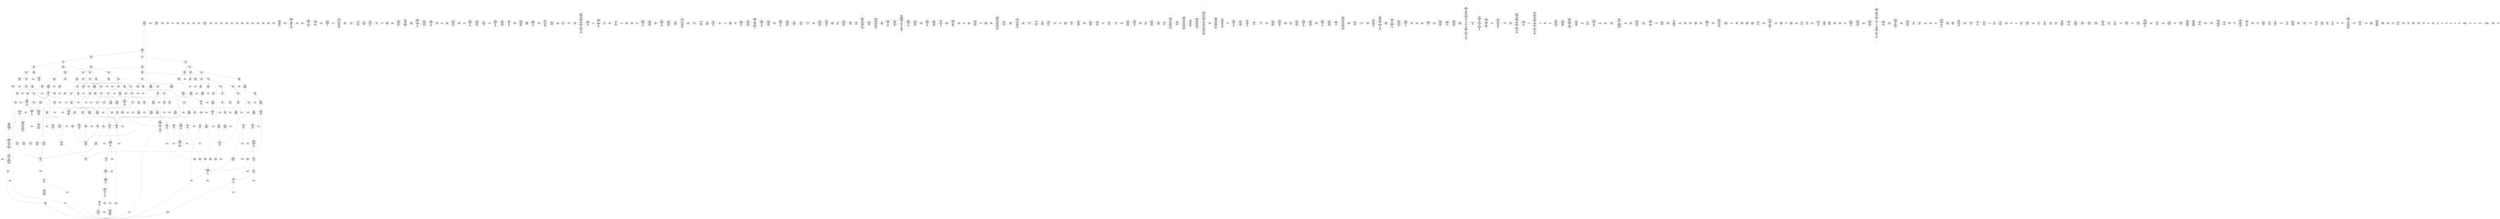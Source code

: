 /* Generated by GvGen v.1.0 (https://www.github.com/stricaud/gvgen) */

digraph G {
compound=true;
   node1 [label="[anywhere]"];
   node2 [label="# 0x0
PUSHX Data
PUSHX Data
MSTORE
PUSHX LogicData
CALLDATASIZE
LT
PUSHX Data
JUMPI
"];
   node3 [label="# 0xd
PUSHX Data
CALLDATALOAD
PUSHX BitData
SHR
PUSHX LogicData
GT
PUSHX Data
JUMPI
"];
   node4 [label="# 0x1e
PUSHX LogicData
GT
PUSHX Data
JUMPI
"];
   node5 [label="# 0x29
PUSHX LogicData
GT
PUSHX Data
JUMPI
"];
   node6 [label="# 0x34
PUSHX LogicData
EQ
PUSHX Data
JUMPI
"];
   node7 [label="# 0x3f
PUSHX LogicData
EQ
PUSHX Data
JUMPI
"];
   node8 [label="# 0x4a
PUSHX LogicData
EQ
PUSHX Data
JUMPI
"];
   node9 [label="# 0x55
PUSHX LogicData
EQ
PUSHX Data
JUMPI
"];
   node10 [label="# 0x60
PUSHX LogicData
EQ
PUSHX Data
JUMPI
"];
   node11 [label="# 0x6b
PUSHX LogicData
EQ
PUSHX Data
JUMPI
"];
   node12 [label="# 0x76
PUSHX Data
REVERT
"];
   node13 [label="# 0x7a
JUMPDEST
PUSHX LogicData
EQ
PUSHX Data
JUMPI
"];
   node14 [label="# 0x86
PUSHX LogicData
EQ
PUSHX Data
JUMPI
"];
   node15 [label="# 0x91
PUSHX LogicData
EQ
PUSHX Data
JUMPI
"];
   node16 [label="# 0x9c
PUSHX LogicData
EQ
PUSHX Data
JUMPI
"];
   node17 [label="# 0xa7
PUSHX LogicData
EQ
PUSHX Data
JUMPI
"];
   node18 [label="# 0xb2
PUSHX Data
REVERT
"];
   node19 [label="# 0xb6
JUMPDEST
PUSHX LogicData
GT
PUSHX Data
JUMPI
"];
   node20 [label="# 0xc2
PUSHX LogicData
EQ
PUSHX Data
JUMPI
"];
   node21 [label="# 0xcd
PUSHX LogicData
EQ
PUSHX Data
JUMPI
"];
   node22 [label="# 0xd8
PUSHX LogicData
EQ
PUSHX Data
JUMPI
"];
   node23 [label="# 0xe3
PUSHX LogicData
EQ
PUSHX Data
JUMPI
"];
   node24 [label="# 0xee
PUSHX LogicData
EQ
PUSHX Data
JUMPI
"];
   node25 [label="# 0xf9
PUSHX Data
REVERT
"];
   node26 [label="# 0xfd
JUMPDEST
PUSHX LogicData
EQ
PUSHX Data
JUMPI
"];
   node27 [label="# 0x109
PUSHX LogicData
EQ
PUSHX Data
JUMPI
"];
   node28 [label="# 0x114
PUSHX LogicData
EQ
PUSHX Data
JUMPI
"];
   node29 [label="# 0x11f
PUSHX LogicData
EQ
PUSHX Data
JUMPI
"];
   node30 [label="# 0x12a
PUSHX LogicData
EQ
PUSHX Data
JUMPI
"];
   node31 [label="# 0x135
PUSHX Data
REVERT
"];
   node32 [label="# 0x139
JUMPDEST
PUSHX LogicData
GT
PUSHX Data
JUMPI
"];
   node33 [label="# 0x145
PUSHX LogicData
GT
PUSHX Data
JUMPI
"];
   node34 [label="# 0x150
PUSHX LogicData
EQ
PUSHX Data
JUMPI
"];
   node35 [label="# 0x15b
PUSHX LogicData
EQ
PUSHX Data
JUMPI
"];
   node36 [label="# 0x166
PUSHX LogicData
EQ
PUSHX Data
JUMPI
"];
   node37 [label="# 0x171
PUSHX LogicData
EQ
PUSHX Data
JUMPI
"];
   node38 [label="# 0x17c
PUSHX LogicData
EQ
PUSHX Data
JUMPI
"];
   node39 [label="# 0x187
PUSHX LogicData
EQ
PUSHX Data
JUMPI
"];
   node40 [label="# 0x192
PUSHX Data
REVERT
"];
   node41 [label="# 0x196
JUMPDEST
PUSHX LogicData
EQ
PUSHX Data
JUMPI
"];
   node42 [label="# 0x1a2
PUSHX LogicData
EQ
PUSHX Data
JUMPI
"];
   node43 [label="# 0x1ad
PUSHX LogicData
EQ
PUSHX Data
JUMPI
"];
   node44 [label="# 0x1b8
PUSHX LogicData
EQ
PUSHX Data
JUMPI
"];
   node45 [label="# 0x1c3
PUSHX LogicData
EQ
PUSHX Data
JUMPI
"];
   node46 [label="# 0x1ce
PUSHX Data
REVERT
"];
   node47 [label="# 0x1d2
JUMPDEST
PUSHX LogicData
GT
PUSHX Data
JUMPI
"];
   node48 [label="# 0x1de
PUSHX LogicData
EQ
PUSHX Data
JUMPI
"];
   node49 [label="# 0x1e9
PUSHX LogicData
EQ
PUSHX Data
JUMPI
"];
   node50 [label="# 0x1f4
PUSHX LogicData
EQ
PUSHX Data
JUMPI
"];
   node51 [label="# 0x1ff
PUSHX LogicData
EQ
PUSHX Data
JUMPI
"];
   node52 [label="# 0x20a
PUSHX LogicData
EQ
PUSHX Data
JUMPI
"];
   node53 [label="# 0x215
PUSHX Data
REVERT
"];
   node54 [label="# 0x219
JUMPDEST
PUSHX LogicData
EQ
PUSHX Data
JUMPI
"];
   node55 [label="# 0x225
PUSHX LogicData
EQ
PUSHX Data
JUMPI
"];
   node56 [label="# 0x230
PUSHX LogicData
EQ
PUSHX Data
JUMPI
"];
   node57 [label="# 0x23b
PUSHX LogicData
EQ
PUSHX Data
JUMPI
"];
   node58 [label="# 0x246
PUSHX LogicData
EQ
PUSHX Data
JUMPI
"];
   node59 [label="# 0x251
JUMPDEST
PUSHX Data
REVERT
"];
   node60 [label="# 0x256
JUMPDEST
CALLVALUE
ISZERO
PUSHX Data
JUMPI
"];
   node61 [label="# 0x25e
PUSHX Data
REVERT
"];
   node62 [label="# 0x262
JUMPDEST
PUSHX Data
PUSHX Data
CALLDATASIZE
PUSHX Data
PUSHX Data
JUMP
"];
   node63 [label="# 0x271
JUMPDEST
PUSHX Data
JUMP
"];
   node64 [label="# 0x276
JUMPDEST
PUSHX MemData
MLOAD
ISZERO
ISZERO
MSTORE
PUSHX ArithData
ADD
"];
   node65 [label="# 0x282
JUMPDEST
PUSHX MemData
MLOAD
SUB
RETURN
"];
   node66 [label="# 0x28b
JUMPDEST
CALLVALUE
ISZERO
PUSHX Data
JUMPI
"];
   node67 [label="# 0x293
PUSHX Data
REVERT
"];
   node68 [label="# 0x297
JUMPDEST
PUSHX Data
PUSHX Data
JUMP
"];
   node69 [label="# 0x2a0
JUMPDEST
PUSHX MemData
MLOAD
PUSHX Data
PUSHX Data
JUMP
"];
   node70 [label="# 0x2ad
JUMPDEST
CALLVALUE
ISZERO
PUSHX Data
JUMPI
"];
   node71 [label="# 0x2b5
PUSHX Data
REVERT
"];
   node72 [label="# 0x2b9
JUMPDEST
PUSHX Data
PUSHX Data
CALLDATASIZE
PUSHX Data
PUSHX Data
JUMP
"];
   node73 [label="# 0x2c8
JUMPDEST
PUSHX Data
JUMP
"];
   node74 [label="# 0x2cd
JUMPDEST
PUSHX MemData
MLOAD
PUSHX ArithData
PUSHX BitData
PUSHX BitData
SHL
SUB
AND
MSTORE
PUSHX ArithData
ADD
PUSHX Data
JUMP
"];
   node75 [label="# 0x2e5
JUMPDEST
CALLVALUE
ISZERO
PUSHX Data
JUMPI
"];
   node76 [label="# 0x2ed
PUSHX Data
REVERT
"];
   node77 [label="# 0x2f1
JUMPDEST
PUSHX Data
PUSHX Data
CALLDATASIZE
PUSHX Data
PUSHX Data
JUMP
"];
   node78 [label="# 0x300
JUMPDEST
PUSHX Data
JUMP
"];
   node79 [label="# 0x305
JUMPDEST
STOP
"];
   node80 [label="# 0x307
JUMPDEST
CALLVALUE
ISZERO
PUSHX Data
JUMPI
"];
   node81 [label="# 0x30f
PUSHX Data
REVERT
"];
   node82 [label="# 0x313
JUMPDEST
PUSHX Data
PUSHX StorData
SLOAD
JUMP
"];
   node83 [label="# 0x31d
JUMPDEST
PUSHX MemData
MLOAD
MSTORE
PUSHX ArithData
ADD
PUSHX Data
JUMP
"];
   node84 [label="# 0x32b
JUMPDEST
CALLVALUE
ISZERO
PUSHX Data
JUMPI
"];
   node85 [label="# 0x333
PUSHX Data
REVERT
"];
   node86 [label="# 0x337
JUMPDEST
PUSHX Data
PUSHX Data
CALLDATASIZE
PUSHX Data
PUSHX Data
JUMP
"];
   node87 [label="# 0x346
JUMPDEST
PUSHX Data
JUMP
"];
   node88 [label="# 0x34b
JUMPDEST
CALLVALUE
ISZERO
PUSHX Data
JUMPI
"];
   node89 [label="# 0x353
PUSHX Data
REVERT
"];
   node90 [label="# 0x357
JUMPDEST
PUSHX Data
PUSHX Data
CALLDATASIZE
PUSHX Data
PUSHX Data
JUMP
"];
   node91 [label="# 0x366
JUMPDEST
PUSHX Data
JUMP
"];
   node92 [label="# 0x36b
JUMPDEST
CALLVALUE
ISZERO
PUSHX Data
JUMPI
"];
   node93 [label="# 0x373
PUSHX Data
REVERT
"];
   node94 [label="# 0x377
JUMPDEST
PUSHX Data
PUSHX StorData
SLOAD
PUSHX StorData
SLOAD
SUB
PUSHX BitData
NOT
ADD
JUMP
"];
   node95 [label="# 0x389
JUMPDEST
CALLVALUE
ISZERO
PUSHX Data
JUMPI
"];
   node96 [label="# 0x391
PUSHX Data
REVERT
"];
   node97 [label="# 0x395
JUMPDEST
PUSHX Data
PUSHX Data
CALLDATASIZE
PUSHX Data
PUSHX Data
JUMP
"];
   node98 [label="# 0x3a4
JUMPDEST
PUSHX Data
JUMP
"];
   node99 [label="# 0x3a9
JUMPDEST
CALLVALUE
ISZERO
PUSHX Data
JUMPI
"];
   node100 [label="# 0x3b1
PUSHX Data
REVERT
"];
   node101 [label="# 0x3b5
JUMPDEST
PUSHX Data
PUSHX StorData
SLOAD
JUMP
"];
   node102 [label="# 0x3bf
JUMPDEST
CALLVALUE
ISZERO
PUSHX Data
JUMPI
"];
   node103 [label="# 0x3c7
PUSHX Data
REVERT
"];
   node104 [label="# 0x3cb
JUMPDEST
PUSHX Data
PUSHX Data
JUMP
"];
   node105 [label="# 0x3d4
JUMPDEST
CALLVALUE
ISZERO
PUSHX Data
JUMPI
"];
   node106 [label="# 0x3dc
PUSHX Data
REVERT
"];
   node107 [label="# 0x3e0
JUMPDEST
PUSHX Data
PUSHX Data
CALLDATASIZE
PUSHX Data
PUSHX Data
JUMP
"];
   node108 [label="# 0x3ef
JUMPDEST
PUSHX Data
JUMP
"];
   node109 [label="# 0x3f4
JUMPDEST
CALLVALUE
ISZERO
PUSHX Data
JUMPI
"];
   node110 [label="# 0x3fc
PUSHX Data
REVERT
"];
   node111 [label="# 0x400
JUMPDEST
PUSHX Data
PUSHX Data
CALLDATASIZE
PUSHX Data
PUSHX Data
JUMP
"];
   node112 [label="# 0x40f
JUMPDEST
PUSHX Data
JUMP
"];
   node113 [label="# 0x414
JUMPDEST
PUSHX MemData
MLOAD
PUSHX Data
PUSHX Data
JUMP
"];
   node114 [label="# 0x421
JUMPDEST
CALLVALUE
ISZERO
PUSHX Data
JUMPI
"];
   node115 [label="# 0x429
PUSHX Data
REVERT
"];
   node116 [label="# 0x42d
JUMPDEST
PUSHX Data
PUSHX Data
CALLDATASIZE
PUSHX Data
PUSHX Data
JUMP
"];
   node117 [label="# 0x43c
JUMPDEST
PUSHX Data
JUMP
"];
   node118 [label="# 0x441
JUMPDEST
CALLVALUE
ISZERO
PUSHX Data
JUMPI
"];
   node119 [label="# 0x449
PUSHX Data
REVERT
"];
   node120 [label="# 0x44d
JUMPDEST
PUSHX Data
PUSHX Data
CALLDATASIZE
PUSHX Data
PUSHX Data
JUMP
"];
   node121 [label="# 0x45c
JUMPDEST
PUSHX Data
JUMP
"];
   node122 [label="# 0x461
JUMPDEST
CALLVALUE
ISZERO
PUSHX Data
JUMPI
"];
   node123 [label="# 0x469
PUSHX Data
REVERT
"];
   node124 [label="# 0x46d
JUMPDEST
PUSHX StorData
SLOAD
PUSHX Data
PUSHX Data
DIV
PUSHX BitData
AND
JUMP
"];
   node125 [label="# 0x481
JUMPDEST
CALLVALUE
ISZERO
PUSHX Data
JUMPI
"];
   node126 [label="# 0x489
PUSHX Data
REVERT
"];
   node127 [label="# 0x48d
JUMPDEST
PUSHX Data
PUSHX Data
JUMP
"];
   node128 [label="# 0x496
JUMPDEST
CALLVALUE
ISZERO
PUSHX Data
JUMPI
"];
   node129 [label="# 0x49e
PUSHX Data
REVERT
"];
   node130 [label="# 0x4a2
JUMPDEST
PUSHX StorData
SLOAD
PUSHX Data
PUSHX BitData
AND
JUMP
"];
   node131 [label="# 0x4b0
JUMPDEST
CALLVALUE
ISZERO
PUSHX Data
JUMPI
"];
   node132 [label="# 0x4b8
PUSHX Data
REVERT
"];
   node133 [label="# 0x4bc
JUMPDEST
PUSHX Data
PUSHX Data
JUMP
"];
   node134 [label="# 0x4c5
JUMPDEST
CALLVALUE
ISZERO
PUSHX Data
JUMPI
"];
   node135 [label="# 0x4cd
PUSHX Data
REVERT
"];
   node136 [label="# 0x4d1
JUMPDEST
PUSHX Data
PUSHX Data
CALLDATASIZE
PUSHX Data
PUSHX Data
JUMP
"];
   node137 [label="# 0x4e0
JUMPDEST
PUSHX Data
JUMP
"];
   node138 [label="# 0x4e5
JUMPDEST
CALLVALUE
ISZERO
PUSHX Data
JUMPI
"];
   node139 [label="# 0x4ed
PUSHX Data
REVERT
"];
   node140 [label="# 0x4f1
JUMPDEST
PUSHX StorData
SLOAD
PUSHX Data
PUSHX Data
DIV
PUSHX BitData
AND
JUMP
"];
   node141 [label="# 0x504
JUMPDEST
CALLVALUE
ISZERO
PUSHX Data
JUMPI
"];
   node142 [label="# 0x50c
PUSHX Data
REVERT
"];
   node143 [label="# 0x510
JUMPDEST
PUSHX Data
PUSHX Data
CALLDATASIZE
PUSHX Data
PUSHX Data
JUMP
"];
   node144 [label="# 0x51f
JUMPDEST
PUSHX Data
JUMP
"];
   node145 [label="# 0x524
JUMPDEST
CALLVALUE
ISZERO
PUSHX Data
JUMPI
"];
   node146 [label="# 0x52c
PUSHX Data
REVERT
"];
   node147 [label="# 0x530
JUMPDEST
PUSHX Data
PUSHX Data
JUMP
"];
   node148 [label="# 0x539
JUMPDEST
CALLVALUE
ISZERO
PUSHX Data
JUMPI
"];
   node149 [label="# 0x541
PUSHX Data
REVERT
"];
   node150 [label="# 0x545
JUMPDEST
PUSHX Data
PUSHX Data
CALLDATASIZE
PUSHX Data
PUSHX Data
JUMP
"];
   node151 [label="# 0x554
JUMPDEST
PUSHX Data
JUMP
"];
   node152 [label="# 0x559
JUMPDEST
CALLVALUE
ISZERO
PUSHX Data
JUMPI
"];
   node153 [label="# 0x561
PUSHX Data
REVERT
"];
   node154 [label="# 0x565
JUMPDEST
PUSHX Data
PUSHX Data
CALLDATASIZE
PUSHX Data
PUSHX Data
JUMP
"];
   node155 [label="# 0x574
JUMPDEST
PUSHX Data
JUMP
"];
   node156 [label="# 0x579
JUMPDEST
CALLVALUE
ISZERO
PUSHX Data
JUMPI
"];
   node157 [label="# 0x581
PUSHX Data
REVERT
"];
   node158 [label="# 0x585
JUMPDEST
PUSHX StorData
SLOAD
PUSHX ArithData
PUSHX BitData
PUSHX BitData
SHL
SUB
AND
PUSHX Data
JUMP
"];
   node159 [label="# 0x597
JUMPDEST
CALLVALUE
ISZERO
PUSHX Data
JUMPI
"];
   node160 [label="# 0x59f
PUSHX Data
REVERT
"];
   node161 [label="# 0x5a3
JUMPDEST
PUSHX Data
PUSHX StorData
SLOAD
JUMP
"];
   node162 [label="# 0x5ad
JUMPDEST
CALLVALUE
ISZERO
PUSHX Data
JUMPI
"];
   node163 [label="# 0x5b5
PUSHX Data
REVERT
"];
   node164 [label="# 0x5b9
JUMPDEST
PUSHX Data
PUSHX Data
JUMP
"];
   node165 [label="# 0x5c2
JUMPDEST
PUSHX Data
PUSHX Data
CALLDATASIZE
PUSHX Data
PUSHX Data
JUMP
"];
   node166 [label="# 0x5d0
JUMPDEST
PUSHX Data
JUMP
"];
   node167 [label="# 0x5d5
JUMPDEST
CALLVALUE
ISZERO
PUSHX Data
JUMPI
"];
   node168 [label="# 0x5dd
PUSHX Data
REVERT
"];
   node169 [label="# 0x5e1
JUMPDEST
PUSHX Data
PUSHX Data
CALLDATASIZE
PUSHX Data
PUSHX Data
JUMP
"];
   node170 [label="# 0x5f0
JUMPDEST
PUSHX Data
JUMP
"];
   node171 [label="# 0x5f5
JUMPDEST
CALLVALUE
ISZERO
PUSHX Data
JUMPI
"];
   node172 [label="# 0x5fd
PUSHX Data
REVERT
"];
   node173 [label="# 0x601
JUMPDEST
PUSHX Data
PUSHX Data
JUMP
"];
   node174 [label="# 0x60a
JUMPDEST
CALLVALUE
ISZERO
PUSHX Data
JUMPI
"];
   node175 [label="# 0x612
PUSHX Data
REVERT
"];
   node176 [label="# 0x616
JUMPDEST
PUSHX Data
PUSHX Data
CALLDATASIZE
PUSHX Data
PUSHX Data
JUMP
"];
   node177 [label="# 0x625
JUMPDEST
PUSHX Data
JUMP
"];
   node178 [label="# 0x62a
JUMPDEST
CALLVALUE
ISZERO
PUSHX Data
JUMPI
"];
   node179 [label="# 0x632
PUSHX Data
REVERT
"];
   node180 [label="# 0x636
JUMPDEST
PUSHX Data
PUSHX Data
CALLDATASIZE
PUSHX Data
PUSHX Data
JUMP
"];
   node181 [label="# 0x645
JUMPDEST
PUSHX Data
JUMP
"];
   node182 [label="# 0x64a
JUMPDEST
CALLVALUE
ISZERO
PUSHX Data
JUMPI
"];
   node183 [label="# 0x652
PUSHX Data
REVERT
"];
   node184 [label="# 0x656
JUMPDEST
PUSHX Data
PUSHX Data
CALLDATASIZE
PUSHX Data
PUSHX Data
JUMP
"];
   node185 [label="# 0x665
JUMPDEST
PUSHX Data
JUMP
"];
   node186 [label="# 0x66a
JUMPDEST
CALLVALUE
ISZERO
PUSHX Data
JUMPI
"];
   node187 [label="# 0x672
PUSHX Data
REVERT
"];
   node188 [label="# 0x676
JUMPDEST
PUSHX Data
PUSHX Data
CALLDATASIZE
PUSHX Data
PUSHX Data
JUMP
"];
   node189 [label="# 0x685
JUMPDEST
PUSHX Data
JUMP
"];
   node190 [label="# 0x68a
JUMPDEST
PUSHX Data
PUSHX Data
CALLDATASIZE
PUSHX Data
PUSHX Data
JUMP
"];
   node191 [label="# 0x698
JUMPDEST
PUSHX Data
JUMP
"];
   node192 [label="# 0x69d
JUMPDEST
CALLVALUE
ISZERO
PUSHX Data
JUMPI
"];
   node193 [label="# 0x6a5
PUSHX Data
REVERT
"];
   node194 [label="# 0x6a9
JUMPDEST
PUSHX Data
PUSHX StorData
SLOAD
JUMP
"];
   node195 [label="# 0x6b3
JUMPDEST
CALLVALUE
ISZERO
PUSHX Data
JUMPI
"];
   node196 [label="# 0x6bb
PUSHX Data
REVERT
"];
   node197 [label="# 0x6bf
JUMPDEST
PUSHX Data
PUSHX Data
CALLDATASIZE
PUSHX Data
PUSHX Data
JUMP
"];
   node198 [label="# 0x6ce
JUMPDEST
PUSHX Data
PUSHX Data
MSTORE
PUSHX Data
MSTORE
PUSHX Data
SHA3
SLOAD
PUSHX BitData
AND
JUMP
"];
   node199 [label="# 0x6e3
JUMPDEST
CALLVALUE
ISZERO
PUSHX Data
JUMPI
"];
   node200 [label="# 0x6eb
PUSHX Data
REVERT
"];
   node201 [label="# 0x6ef
JUMPDEST
PUSHX Data
PUSHX Data
CALLDATASIZE
PUSHX Data
PUSHX Data
JUMP
"];
   node202 [label="# 0x6fe
JUMPDEST
PUSHX Data
JUMP
"];
   node203 [label="# 0x703
JUMPDEST
CALLVALUE
ISZERO
PUSHX Data
JUMPI
"];
   node204 [label="# 0x70b
PUSHX Data
REVERT
"];
   node205 [label="# 0x70f
JUMPDEST
PUSHX Data
PUSHX Data
CALLDATASIZE
PUSHX Data
PUSHX Data
JUMP
"];
   node206 [label="# 0x71e
JUMPDEST
PUSHX ArithData
PUSHX BitData
PUSHX BitData
SHL
SUB
AND
PUSHX Data
MSTORE
PUSHX Data
PUSHX Data
MSTORE
PUSHX Data
SHA3
AND
MSTORE
MSTORE
SHA3
SLOAD
PUSHX BitData
AND
JUMP
"];
   node207 [label="# 0x74c
JUMPDEST
CALLVALUE
ISZERO
PUSHX Data
JUMPI
"];
   node208 [label="# 0x754
PUSHX Data
REVERT
"];
   node209 [label="# 0x758
JUMPDEST
PUSHX Data
PUSHX Data
CALLDATASIZE
PUSHX Data
PUSHX Data
JUMP
"];
   node210 [label="# 0x767
JUMPDEST
PUSHX Data
JUMP
"];
   node211 [label="# 0x76c
JUMPDEST
CALLVALUE
ISZERO
PUSHX Data
JUMPI
"];
   node212 [label="# 0x774
PUSHX Data
REVERT
"];
   node213 [label="# 0x778
JUMPDEST
PUSHX Data
PUSHX Data
CALLDATASIZE
PUSHX Data
PUSHX Data
JUMP
"];
   node214 [label="# 0x787
JUMPDEST
PUSHX Data
JUMP
"];
   node215 [label="# 0x78c
JUMPDEST
PUSHX Data
PUSHX ArithData
PUSHX BitData
PUSHX BitData
SHL
SUB
NOT
AND
PUSHX BitData
PUSHX BitData
SHL
EQ
PUSHX Data
JUMPI
"];
   node216 [label="# 0x7a8
PUSHX ArithData
PUSHX BitData
PUSHX BitData
SHL
SUB
NOT
AND
PUSHX BitData
PUSHX BitData
SHL
EQ
"];
   node217 [label="# 0x7bd
JUMPDEST
PUSHX Data
JUMPI
"];
   node218 [label="# 0x7c3
PUSHX BitData
PUSHX BitData
SHL
PUSHX ArithData
PUSHX BitData
PUSHX BitData
SHL
SUB
NOT
AND
EQ
"];
   node219 [label="# 0x7d8
JUMPDEST
JUMP
"];
   node220 [label="# 0x7de
JUMPDEST
PUSHX Data
PUSHX StorData
SLOAD
PUSHX Data
PUSHX Data
JUMP
"];
   node221 [label="# 0x7ed
JUMPDEST
PUSHX ArithData
ADD
PUSHX ArithData
DIV
MUL
PUSHX ArithData
ADD
PUSHX MemData
MLOAD
ADD
PUSHX Data
MSTORE
MSTORE
PUSHX ArithData
ADD
SLOAD
PUSHX Data
PUSHX Data
JUMP
"];
   node222 [label="# 0x819
JUMPDEST
ISZERO
PUSHX Data
JUMPI
"];
   node223 [label="# 0x820
PUSHX LogicData
LT
PUSHX Data
JUMPI
"];
   node224 [label="# 0x828
PUSHX ArithData
SLOAD
DIV
MUL
MSTORE
PUSHX ArithData
ADD
PUSHX Data
JUMP
"];
   node225 [label="# 0x83b
JUMPDEST
ADD
PUSHX Data
MSTORE
PUSHX Data
PUSHX Data
SHA3
"];
   node226 [label="# 0x849
JUMPDEST
SLOAD
MSTORE
PUSHX ArithData
ADD
PUSHX ArithData
ADD
GT
PUSHX Data
JUMPI
"];
   node227 [label="# 0x85d
SUB
PUSHX BitData
AND
ADD
"];
   node228 [label="# 0x866
JUMPDEST
JUMP
"];
   node229 [label="# 0x870
JUMPDEST
PUSHX Data
PUSHX Data
PUSHX Data
JUMP
"];
   node230 [label="# 0x87b
JUMPDEST
PUSHX Data
JUMPI
"];
   node231 [label="# 0x880
PUSHX MemData
MLOAD
PUSHX BitData
PUSHX BitData
SHL
MSTORE
PUSHX ArithData
ADD
PUSHX MemData
MLOAD
SUB
REVERT
"];
   node232 [label="# 0x898
JUMPDEST
PUSHX Data
MSTORE
PUSHX Data
PUSHX Data
MSTORE
PUSHX Data
SHA3
SLOAD
PUSHX ArithData
PUSHX BitData
PUSHX BitData
SHL
SUB
AND
JUMP
"];
   node233 [label="# 0x8b4
JUMPDEST
PUSHX Data
PUSHX Data
PUSHX Data
JUMP
"];
   node234 [label="# 0x8bf
JUMPDEST
PUSHX ArithData
PUSHX BitData
PUSHX BitData
SHL
SUB
AND
PUSHX ArithData
PUSHX BitData
PUSHX BitData
SHL
SUB
AND
EQ
ISZERO
PUSHX Data
JUMPI
"];
   node235 [label="# 0x8dc
PUSHX MemData
MLOAD
PUSHX BitData
PUSHX BitData
SHL
MSTORE
PUSHX ArithData
ADD
PUSHX MemData
MLOAD
SUB
REVERT
"];
   node236 [label="# 0x8f4
JUMPDEST
CALLER
PUSHX ArithData
PUSHX BitData
PUSHX BitData
SHL
SUB
AND
EQ
ISZERO
PUSHX Data
JUMPI
"];
   node237 [label="# 0x908
PUSHX Data
CALLER
PUSHX Data
JUMP
"];
   node238 [label="# 0x912
JUMPDEST
ISZERO
"];
   node239 [label="# 0x914
JUMPDEST
ISZERO
PUSHX Data
JUMPI
"];
   node240 [label="# 0x91a
PUSHX MemData
MLOAD
PUSHX BitData
PUSHX BitData
SHL
MSTORE
PUSHX ArithData
ADD
PUSHX MemData
MLOAD
SUB
REVERT
"];
   node241 [label="# 0x932
JUMPDEST
PUSHX Data
PUSHX Data
JUMP
"];
   node242 [label="# 0x93d
JUMPDEST
JUMP
"];
   node243 [label="# 0x942
JUMPDEST
PUSHX StorData
SLOAD
PUSHX ArithData
PUSHX BitData
PUSHX BitData
SHL
SUB
AND
CALLER
EQ
PUSHX Data
JUMPI
"];
   node244 [label="# 0x955
PUSHX MemData
MLOAD
PUSHX BitData
PUSHX BitData
SHL
MSTORE
PUSHX ArithData
ADD
PUSHX Data
PUSHX Data
JUMP
"];
   node245 [label="# 0x96c
JUMPDEST
PUSHX MemData
MLOAD
SUB
REVERT
"];
   node246 [label="# 0x975
JUMPDEST
MLOAD
PUSHX Data
PUSHX Data
PUSHX ArithData
ADD
PUSHX Data
JUMP
"];
   node247 [label="# 0x988
JUMPDEST
JUMP
"];
   node248 [label="# 0x98c
JUMPDEST
PUSHX StorData
SLOAD
PUSHX ArithData
PUSHX BitData
PUSHX BitData
SHL
SUB
AND
CALLER
EQ
PUSHX Data
JUMPI
"];
   node249 [label="# 0x99f
PUSHX MemData
MLOAD
PUSHX BitData
PUSHX BitData
SHL
MSTORE
PUSHX ArithData
ADD
PUSHX Data
PUSHX Data
JUMP
"];
   node250 [label="# 0x9b6
JUMPDEST
PUSHX StorData
SLOAD
PUSHX BitData
NOT
AND
ISZERO
ISZERO
OR
SSTORE
JUMP
"];
   node251 [label="# 0x9c9
JUMPDEST
PUSHX Data
PUSHX Data
JUMP
"];
   node252 [label="# 0x9d4
JUMPDEST
PUSHX StorData
SLOAD
PUSHX ArithData
PUSHX BitData
PUSHX BitData
SHL
SUB
AND
CALLER
EQ
PUSHX Data
JUMPI
"];
   node253 [label="# 0x9e7
PUSHX MemData
MLOAD
PUSHX BitData
PUSHX BitData
SHL
MSTORE
PUSHX ArithData
ADD
PUSHX Data
PUSHX Data
JUMP
"];
   node254 [label="# 0x9fe
JUMPDEST
PUSHX LogicData
PUSHX StorData
SLOAD
EQ
ISZERO
PUSHX Data
JUMPI
"];
   node255 [label="# 0xa0a
PUSHX MemData
MLOAD
PUSHX BitData
PUSHX BitData
SHL
MSTORE
PUSHX Data
PUSHX ArithData
ADD
MSTORE
PUSHX Data
PUSHX ArithData
ADD
MSTORE
PUSHX Data
PUSHX ArithData
ADD
MSTORE
PUSHX ArithData
ADD
PUSHX Data
JUMP
"];
   node256 [label="# 0xa51
JUMPDEST
PUSHX Data
PUSHX Data
SSTORE
PUSHX Data
PUSHX Data
PUSHX StorData
SLOAD
PUSHX ArithData
PUSHX BitData
PUSHX BitData
SHL
SUB
AND
JUMP
"];
   node257 [label="# 0xa6a
JUMPDEST
PUSHX ArithData
PUSHX BitData
PUSHX BitData
SHL
SUB
AND
SELFBALANCE
PUSHX MemData
MLOAD
PUSHX Data
PUSHX MemData
MLOAD
SUB
GAS
CALL
RETURNDATASIZE
PUSHX LogicData
EQ
PUSHX Data
JUMPI
"];
   node258 [label="# 0xa93
PUSHX MemData
MLOAD
PUSHX BitData
NOT
PUSHX ArithData
RETURNDATASIZE
ADD
AND
ADD
PUSHX Data
MSTORE
RETURNDATASIZE
MSTORE
RETURNDATASIZE
PUSHX Data
PUSHX ArithData
ADD
RETURNDATACOPY
PUSHX Data
JUMP
"];
   node259 [label="# 0xab4
JUMPDEST
PUSHX Data
"];
   node260 [label="# 0xab9
JUMPDEST
PUSHX Data
JUMPI
"];
   node261 [label="# 0xac3
PUSHX Data
REVERT
"];
   node262 [label="# 0xac7
JUMPDEST
PUSHX Data
PUSHX Data
SSTORE
JUMP
"];
   node263 [label="# 0xacf
JUMPDEST
PUSHX Data
PUSHX MemData
MLOAD
PUSHX ArithData
ADD
PUSHX Data
MSTORE
PUSHX Data
MSTORE
PUSHX Data
JUMP
"];
   node264 [label="# 0xaea
JUMPDEST
PUSHX Data
PUSHX Data
PUSHX Data
PUSHX Data
JUMP
"];
   node265 [label="# 0xaf7
JUMPDEST
PUSHX Data
PUSHX ArithData
PUSHX BitData
PUSHX BitData
SHL
SUB
GT
ISZERO
PUSHX Data
JUMPI
"];
   node266 [label="# 0xb0c
PUSHX Data
PUSHX Data
JUMP
"];
   node267 [label="# 0xb13
JUMPDEST
PUSHX MemData
MLOAD
MSTORE
PUSHX ArithData
MUL
PUSHX ArithData
ADD
ADD
PUSHX Data
MSTORE
ISZERO
PUSHX Data
JUMPI
"];
   node268 [label="# 0xb2d
PUSHX ArithData
ADD
PUSHX ArithData
MUL
CALLDATASIZE
CALLDATACOPY
ADD
"];
   node269 [label="# 0xb3c
JUMPDEST
PUSHX Data
PUSHX Data
"];
   node270 [label="# 0xb45
JUMPDEST
LT
ISZERO
PUSHX Data
JUMPI
"];
   node271 [label="# 0xb4f
PUSHX StorData
SLOAD
LT
"];
   node272 [label="# 0xb55
JUMPDEST
ISZERO
PUSHX Data
JUMPI
"];
   node273 [label="# 0xb5b
PUSHX Data
MSTORE
PUSHX Data
PUSHX ArithData
MSTORE
PUSHX Data
SHA3
MLOAD
PUSHX ArithData
ADD
MSTORE
SLOAD
PUSHX ArithData
PUSHX BitData
PUSHX BitData
SHL
SUB
AND
MSTORE
PUSHX BitData
PUSHX BitData
SHL
DIV
PUSHX ArithData
PUSHX BitData
PUSHX BitData
SHL
SUB
AND
ADD
MSTORE
PUSHX BitData
PUSHX BitData
SHL
DIV
PUSHX BitData
AND
ISZERO
ISZERO
ADD
MSTORE
PUSHX Data
JUMPI
"];
   node274 [label="# 0xbb2
MLOAD
PUSHX ArithData
PUSHX BitData
PUSHX BitData
SHL
SUB
AND
ISZERO
PUSHX Data
JUMPI
"];
   node275 [label="# 0xbc2
MLOAD
"];
   node276 [label="# 0xbc6
JUMPDEST
PUSHX ArithData
PUSHX BitData
PUSHX BitData
SHL
SUB
AND
PUSHX ArithData
PUSHX BitData
PUSHX BitData
SHL
SUB
AND
EQ
ISZERO
PUSHX Data
JUMPI
"];
   node277 [label="# 0xbe1
MLOAD
LT
PUSHX Data
JUMPI
"];
   node278 [label="# 0xbec
PUSHX Data
PUSHX Data
JUMP
"];
   node279 [label="# 0xbf3
JUMPDEST
PUSHX ArithData
MUL
ADD
ADD
MSTORE
PUSHX Data
PUSHX Data
JUMP
"];
   node280 [label="# 0xc08
JUMPDEST
"];
   node281 [label="# 0xc0c
JUMPDEST
PUSHX Data
PUSHX Data
JUMP
"];
   node282 [label="# 0xc16
JUMPDEST
PUSHX Data
JUMP
"];
   node283 [label="# 0xc1f
JUMPDEST
JUMP
"];
   node284 [label="# 0xc2a
JUMPDEST
PUSHX StorData
SLOAD
PUSHX ArithData
PUSHX BitData
PUSHX BitData
SHL
SUB
AND
CALLER
EQ
PUSHX Data
JUMPI
"];
   node285 [label="# 0xc3d
PUSHX MemData
MLOAD
PUSHX BitData
PUSHX BitData
SHL
MSTORE
PUSHX ArithData
ADD
PUSHX Data
PUSHX Data
JUMP
"];
   node286 [label="# 0xc54
JUMPDEST
PUSHX Data
SSTORE
JUMP
"];
   node287 [label="# 0xc59
JUMPDEST
PUSHX StorData
SLOAD
PUSHX ArithData
PUSHX BitData
PUSHX BitData
SHL
SUB
AND
CALLER
EQ
PUSHX Data
JUMPI
"];
   node288 [label="# 0xc6c
PUSHX MemData
MLOAD
PUSHX BitData
PUSHX BitData
SHL
MSTORE
PUSHX ArithData
ADD
PUSHX Data
PUSHX Data
JUMP
"];
   node289 [label="# 0xc83
JUMPDEST
MLOAD
PUSHX Data
PUSHX Data
PUSHX ArithData
ADD
PUSHX Data
JUMP
"];
   node290 [label="# 0xc96
JUMPDEST
PUSHX StorData
SLOAD
PUSHX Data
PUSHX Data
JUMP
"];
   node291 [label="# 0xca3
JUMPDEST
PUSHX ArithData
ADD
PUSHX ArithData
DIV
MUL
PUSHX ArithData
ADD
PUSHX MemData
MLOAD
ADD
PUSHX Data
MSTORE
MSTORE
PUSHX ArithData
ADD
SLOAD
PUSHX Data
PUSHX Data
JUMP
"];
   node292 [label="# 0xccf
JUMPDEST
ISZERO
PUSHX Data
JUMPI
"];
   node293 [label="# 0xcd6
PUSHX LogicData
LT
PUSHX Data
JUMPI
"];
   node294 [label="# 0xcde
PUSHX ArithData
SLOAD
DIV
MUL
MSTORE
PUSHX ArithData
ADD
PUSHX Data
JUMP
"];
   node295 [label="# 0xcf1
JUMPDEST
ADD
PUSHX Data
MSTORE
PUSHX Data
PUSHX Data
SHA3
"];
   node296 [label="# 0xcff
JUMPDEST
SLOAD
MSTORE
PUSHX ArithData
ADD
PUSHX ArithData
ADD
GT
PUSHX Data
JUMPI
"];
   node297 [label="# 0xd13
SUB
PUSHX BitData
AND
ADD
"];
   node298 [label="# 0xd1c
JUMPDEST
JUMP
"];
   node299 [label="# 0xd24
JUMPDEST
PUSHX StorData
SLOAD
PUSHX Data
PUSHX Data
JUMP
"];
   node300 [label="# 0xd31
JUMPDEST
PUSHX Data
PUSHX Data
PUSHX Data
JUMP
"];
   node301 [label="# 0xd3c
JUMPDEST
MLOAD
JUMP
"];
   node302 [label="# 0xd43
JUMPDEST
PUSHX Data
PUSHX ArithData
PUSHX BitData
PUSHX BitData
SHL
SUB
AND
PUSHX Data
JUMPI
"];
   node303 [label="# 0xd54
PUSHX MemData
MLOAD
PUSHX BitData
PUSHX BitData
SHL
MSTORE
PUSHX ArithData
ADD
PUSHX MemData
MLOAD
SUB
REVERT
"];
   node304 [label="# 0xd6c
JUMPDEST
PUSHX ArithData
PUSHX BitData
PUSHX BitData
SHL
SUB
AND
PUSHX Data
MSTORE
PUSHX Data
PUSHX Data
MSTORE
PUSHX Data
SHA3
SLOAD
PUSHX ArithData
PUSHX BitData
PUSHX BitData
SHL
SUB
AND
JUMP
"];
   node305 [label="# 0xd91
JUMPDEST
PUSHX StorData
SLOAD
PUSHX ArithData
PUSHX BitData
PUSHX BitData
SHL
SUB
AND
CALLER
EQ
PUSHX Data
JUMPI
"];
   node306 [label="# 0xda4
PUSHX MemData
MLOAD
PUSHX BitData
PUSHX BitData
SHL
MSTORE
PUSHX ArithData
ADD
PUSHX Data
PUSHX Data
JUMP
"];
   node307 [label="# 0xdbb
JUMPDEST
PUSHX Data
PUSHX Data
PUSHX Data
JUMP
"];
   node308 [label="# 0xdc5
JUMPDEST
JUMP
"];
   node309 [label="# 0xdc7
JUMPDEST
PUSHX StorData
SLOAD
PUSHX ArithData
PUSHX BitData
PUSHX BitData
SHL
SUB
AND
CALLER
EQ
PUSHX Data
JUMPI
"];
   node310 [label="# 0xdda
PUSHX MemData
MLOAD
PUSHX BitData
PUSHX BitData
SHL
MSTORE
PUSHX ArithData
ADD
PUSHX Data
PUSHX Data
JUMP
"];
   node311 [label="# 0xdf1
JUMPDEST
PUSHX Data
SSTORE
JUMP
"];
   node312 [label="# 0xdf6
JUMPDEST
PUSHX StorData
SLOAD
PUSHX ArithData
PUSHX BitData
PUSHX BitData
SHL
SUB
AND
CALLER
EQ
PUSHX Data
JUMPI
"];
   node313 [label="# 0xe09
PUSHX MemData
MLOAD
PUSHX BitData
PUSHX BitData
SHL
MSTORE
PUSHX ArithData
ADD
PUSHX Data
PUSHX Data
JUMP
"];
   node314 [label="# 0xe20
JUMPDEST
MLOAD
PUSHX Data
PUSHX Data
PUSHX ArithData
ADD
PUSHX Data
JUMP
"];
   node315 [label="# 0xe33
JUMPDEST
PUSHX Data
PUSHX StorData
SLOAD
PUSHX Data
PUSHX Data
JUMP
"];
   node316 [label="# 0xe42
JUMPDEST
PUSHX LogicData
GT
ISZERO
PUSHX Data
JUMPI
"];
   node317 [label="# 0xe4e
PUSHX StorData
SLOAD
GT
ISZERO
"];
   node318 [label="# 0xe55
JUMPDEST
PUSHX Data
JUMPI
"];
   node319 [label="# 0xe5a
PUSHX MemData
MLOAD
PUSHX BitData
PUSHX BitData
SHL
MSTORE
PUSHX ArithData
ADD
PUSHX Data
PUSHX Data
JUMP
"];
   node320 [label="# 0xe71
JUMPDEST
PUSHX StorData
SLOAD
PUSHX Data
PUSHX StorData
SLOAD
PUSHX StorData
SLOAD
SUB
PUSHX BitData
NOT
ADD
JUMP
"];
   node321 [label="# 0xe86
JUMPDEST
PUSHX Data
PUSHX Data
JUMP
"];
   node322 [label="# 0xe90
JUMPDEST
GT
ISZERO
PUSHX Data
JUMPI
"];
   node323 [label="# 0xe97
PUSHX MemData
MLOAD
PUSHX BitData
PUSHX BitData
SHL
MSTORE
PUSHX ArithData
ADD
PUSHX Data
PUSHX Data
JUMP
"];
   node324 [label="# 0xeae
JUMPDEST
PUSHX StorData
SLOAD
PUSHX Data
PUSHX Data
JUMP
"];
   node325 [label="# 0xebd
JUMPDEST
CALLVALUE
LT
ISZERO
PUSHX Data
JUMPI
"];
   node326 [label="# 0xec5
PUSHX MemData
MLOAD
PUSHX BitData
PUSHX BitData
SHL
MSTORE
PUSHX Data
PUSHX ArithData
ADD
MSTORE
PUSHX Data
PUSHX ArithData
ADD
MSTORE
PUSHX BitData
PUSHX BitData
SHL
PUSHX ArithData
ADD
MSTORE
PUSHX ArithData
ADD
PUSHX Data
JUMP
"];
   node327 [label="# 0xf02
JUMPDEST
PUSHX StorData
SLOAD
PUSHX BitData
AND
ISZERO
PUSHX Data
JUMPI
"];
   node328 [label="# 0xf0e
PUSHX MemData
MLOAD
PUSHX BitData
PUSHX BitData
SHL
MSTORE
PUSHX Data
PUSHX ArithData
ADD
MSTORE
PUSHX Data
PUSHX ArithData
ADD
MSTORE
PUSHX Data
PUSHX ArithData
ADD
MSTORE
PUSHX ArithData
ADD
PUSHX Data
JUMP
"];
   node329 [label="# 0xf55
JUMPDEST
PUSHX Data
CALLER
PUSHX Data
JUMP
"];
   node330 [label="# 0xf5f
JUMPDEST
PUSHX ArithData
PUSHX BitData
PUSHX BitData
SHL
SUB
AND
CALLER
EQ
ISZERO
PUSHX Data
JUMPI
"];
   node331 [label="# 0xf71
PUSHX MemData
MLOAD
PUSHX BitData
PUSHX BitData
SHL
MSTORE
PUSHX ArithData
ADD
PUSHX MemData
MLOAD
SUB
REVERT
"];
   node332 [label="# 0xf89
JUMPDEST
CALLER
PUSHX Data
MSTORE
PUSHX Data
PUSHX ArithData
MSTORE
PUSHX MemData
SHA3
PUSHX ArithData
PUSHX BitData
PUSHX BitData
SHL
SUB
AND
MSTORE
MSTORE
SHA3
SLOAD
PUSHX BitData
NOT
AND
ISZERO
ISZERO
OR
SSTORE
MLOAD
MSTORE
PUSHX Data
ADD
PUSHX MemData
MLOAD
SUB
LOGX
JUMP
"];
   node333 [label="# 0xff5
JUMPDEST
PUSHX StorData
SLOAD
PUSHX Data
PUSHX Data
JUMP
"];
   node334 [label="# 0x1002
JUMPDEST
PUSHX StorData
SLOAD
PUSHX ArithData
PUSHX BitData
PUSHX BitData
SHL
SUB
AND
CALLER
EQ
PUSHX Data
JUMPI
"];
   node335 [label="# 0x1015
PUSHX MemData
MLOAD
PUSHX BitData
PUSHX BitData
SHL
MSTORE
PUSHX ArithData
ADD
PUSHX Data
PUSHX Data
JUMP
"];
   node336 [label="# 0x102c
JUMPDEST
PUSHX Data
SSTORE
JUMP
"];
   node337 [label="# 0x1031
JUMPDEST
PUSHX StorData
SLOAD
PUSHX ArithData
PUSHX BitData
PUSHX BitData
SHL
SUB
AND
CALLER
EQ
PUSHX Data
JUMPI
"];
   node338 [label="# 0x1044
PUSHX MemData
MLOAD
PUSHX BitData
PUSHX BitData
SHL
MSTORE
PUSHX ArithData
ADD
PUSHX Data
PUSHX Data
JUMP
"];
   node339 [label="# 0x105b
JUMPDEST
PUSHX StorData
SLOAD
ISZERO
ISZERO
PUSHX ArithData
MUL
PUSHX BitData
NOT
AND
OR
SSTORE
JUMP
"];
   node340 [label="# 0x1075
JUMPDEST
PUSHX Data
PUSHX Data
JUMP
"];
   node341 [label="# 0x1080
JUMPDEST
PUSHX ArithData
PUSHX BitData
PUSHX BitData
SHL
SUB
AND
EXTCODESIZE
ISZERO
ISZERO
ISZERO
PUSHX Data
JUMPI
"];
   node342 [label="# 0x1094
PUSHX Data
PUSHX Data
JUMP
"];
   node343 [label="# 0x10a0
JUMPDEST
ISZERO
"];
   node344 [label="# 0x10a2
JUMPDEST
ISZERO
PUSHX Data
JUMPI
"];
   node345 [label="# 0x10a8
PUSHX MemData
MLOAD
PUSHX BitData
PUSHX BitData
SHL
MSTORE
PUSHX ArithData
ADD
PUSHX MemData
MLOAD
SUB
REVERT
"];
   node346 [label="# 0x10c0
JUMPDEST
JUMP
"];
   node347 [label="# 0x10c6
JUMPDEST
PUSHX Data
PUSHX Data
PUSHX Data
JUMP
"];
   node348 [label="# 0x10d1
JUMPDEST
PUSHX Data
JUMPI
"];
   node349 [label="# 0x10d6
PUSHX MemData
MLOAD
PUSHX BitData
PUSHX BitData
SHL
MSTORE
PUSHX Data
PUSHX ArithData
ADD
MSTORE
PUSHX Data
PUSHX ArithData
ADD
MSTORE
PUSHX Data
PUSHX ArithData
ADD
MSTORE
PUSHX BitData
PUSHX BitData
SHL
PUSHX ArithData
ADD
MSTORE
PUSHX ArithData
ADD
PUSHX Data
JUMP
"];
   node350 [label="# 0x1135
JUMPDEST
PUSHX StorData
SLOAD
PUSHX Data
DIV
PUSHX BitData
AND
PUSHX Data
JUMPI
"];
   node351 [label="# 0x1146
PUSHX StorData
SLOAD
PUSHX Data
PUSHX Data
JUMP
"];
   node352 [label="# 0x1152
JUMPDEST
PUSHX ArithData
ADD
PUSHX ArithData
DIV
MUL
PUSHX ArithData
ADD
PUSHX MemData
MLOAD
ADD
PUSHX Data
MSTORE
MSTORE
PUSHX ArithData
ADD
SLOAD
PUSHX Data
PUSHX Data
JUMP
"];
   node353 [label="# 0x117e
JUMPDEST
ISZERO
PUSHX Data
JUMPI
"];
   node354 [label="# 0x1185
PUSHX LogicData
LT
PUSHX Data
JUMPI
"];
   node355 [label="# 0x118d
PUSHX ArithData
SLOAD
DIV
MUL
MSTORE
PUSHX ArithData
ADD
PUSHX Data
JUMP
"];
   node356 [label="# 0x11a0
JUMPDEST
ADD
PUSHX Data
MSTORE
PUSHX Data
PUSHX Data
SHA3
"];
   node357 [label="# 0x11ae
JUMPDEST
SLOAD
MSTORE
PUSHX ArithData
ADD
PUSHX ArithData
ADD
GT
PUSHX Data
JUMPI
"];
   node358 [label="# 0x11c2
SUB
PUSHX BitData
AND
ADD
"];
   node359 [label="# 0x11cb
JUMPDEST
JUMP
"];
   node360 [label="# 0x11d7
JUMPDEST
PUSHX Data
PUSHX Data
PUSHX Data
JUMP
"];
   node361 [label="# 0x11e1
JUMPDEST
PUSHX LogicData
MLOAD
GT
PUSHX Data
JUMPI
"];
   node362 [label="# 0x11ed
PUSHX MemData
MLOAD
PUSHX ArithData
ADD
PUSHX Data
MSTORE
PUSHX Data
MSTORE
PUSHX Data
JUMP
"];
   node363 [label="# 0x1201
JUMPDEST
PUSHX Data
PUSHX Data
JUMP
"];
   node364 [label="# 0x120b
JUMPDEST
PUSHX Data
PUSHX MemData
MLOAD
PUSHX ArithData
ADD
PUSHX Data
PUSHX Data
JUMP
"];
   node365 [label="# 0x121f
JUMPDEST
PUSHX MemData
MLOAD
PUSHX ArithData
SUB
SUB
MSTORE
PUSHX Data
MSTORE
"];
   node366 [label="# 0x122f
JUMPDEST
JUMP
"];
   node367 [label="# 0x1236
JUMPDEST
PUSHX LogicData
GT
ISZERO
PUSHX Data
JUMPI
"];
   node368 [label="# 0x1242
PUSHX StorData
SLOAD
GT
ISZERO
"];
   node369 [label="# 0x1249
JUMPDEST
PUSHX Data
JUMPI
"];
   node370 [label="# 0x124e
PUSHX MemData
MLOAD
PUSHX BitData
PUSHX BitData
SHL
MSTORE
PUSHX ArithData
ADD
PUSHX Data
PUSHX Data
JUMP
"];
   node371 [label="# 0x1265
JUMPDEST
PUSHX StorData
SLOAD
PUSHX Data
PUSHX StorData
SLOAD
PUSHX StorData
SLOAD
SUB
PUSHX BitData
NOT
ADD
JUMP
"];
   node372 [label="# 0x127a
JUMPDEST
PUSHX Data
PUSHX Data
JUMP
"];
   node373 [label="# 0x1284
JUMPDEST
GT
ISZERO
PUSHX Data
JUMPI
"];
   node374 [label="# 0x128b
PUSHX MemData
MLOAD
PUSHX BitData
PUSHX BitData
SHL
MSTORE
PUSHX ArithData
ADD
PUSHX Data
PUSHX Data
JUMP
"];
   node375 [label="# 0x12a2
JUMPDEST
PUSHX StorData
SLOAD
PUSHX Data
PUSHX Data
JUMP
"];
   node376 [label="# 0x12b1
JUMPDEST
CALLVALUE
LT
ISZERO
PUSHX Data
JUMPI
"];
   node377 [label="# 0x12b9
PUSHX MemData
MLOAD
PUSHX BitData
PUSHX BitData
SHL
MSTORE
PUSHX Data
PUSHX ArithData
ADD
MSTORE
PUSHX Data
PUSHX ArithData
ADD
MSTORE
PUSHX BitData
PUSHX BitData
SHL
PUSHX ArithData
ADD
MSTORE
PUSHX ArithData
ADD
PUSHX Data
JUMP
"];
   node378 [label="# 0x12f6
JUMPDEST
PUSHX StorData
SLOAD
PUSHX Data
DIV
PUSHX BitData
AND
PUSHX Data
JUMPI
"];
   node379 [label="# 0x1306
PUSHX MemData
MLOAD
PUSHX BitData
PUSHX BitData
SHL
MSTORE
PUSHX Data
PUSHX ArithData
ADD
MSTORE
PUSHX Data
PUSHX ArithData
ADD
MSTORE
PUSHX Data
PUSHX ArithData
ADD
MSTORE
PUSHX BitData
PUSHX BitData
SHL
PUSHX ArithData
ADD
MSTORE
PUSHX ArithData
ADD
PUSHX Data
JUMP
"];
   node380 [label="# 0x1358
JUMPDEST
CALLER
PUSHX Data
MSTORE
PUSHX Data
PUSHX Data
MSTORE
PUSHX Data
SHA3
SLOAD
PUSHX BitData
AND
ISZERO
PUSHX Data
JUMPI
"];
   node381 [label="# 0x1371
PUSHX MemData
MLOAD
PUSHX BitData
PUSHX BitData
SHL
MSTORE
PUSHX Data
PUSHX ArithData
ADD
MSTORE
PUSHX Data
PUSHX ArithData
ADD
MSTORE
PUSHX Data
PUSHX ArithData
ADD
MSTORE
PUSHX ArithData
ADD
PUSHX Data
JUMP
"];
   node382 [label="# 0x13b8
JUMPDEST
PUSHX MemData
MLOAD
PUSHX BitData
NOT
CALLER
PUSHX BitData
SHL
AND
PUSHX ArithData
ADD
MSTORE
PUSHX Data
PUSHX ArithData
ADD
PUSHX MemData
MLOAD
PUSHX ArithData
SUB
SUB
MSTORE
PUSHX Data
MSTORE
MLOAD
PUSHX ArithData
ADD
SHA3
PUSHX Data
PUSHX ArithData
MUL
PUSHX ArithData
ADD
PUSHX MemData
MLOAD
ADD
PUSHX Data
MSTORE
MSTORE
PUSHX ArithData
ADD
PUSHX ArithData
MUL
CALLDATACOPY
PUSHX Data
ADD
MSTORE
PUSHX StorData
SLOAD
PUSHX Data
JUMP
"];
   node383 [label="# 0x1432
JUMPDEST
PUSHX Data
JUMPI
"];
   node384 [label="# 0x1437
PUSHX MemData
MLOAD
PUSHX BitData
PUSHX BitData
SHL
MSTORE
PUSHX Data
PUSHX ArithData
ADD
MSTORE
PUSHX Data
PUSHX ArithData
ADD
MSTORE
PUSHX BitData
PUSHX BitData
SHL
PUSHX ArithData
ADD
MSTORE
PUSHX ArithData
ADD
PUSHX Data
JUMP
"];
   node385 [label="# 0x146f
JUMPDEST
CALLER
PUSHX Data
MSTORE
PUSHX Data
PUSHX Data
MSTORE
PUSHX Data
SHA3
SLOAD
PUSHX BitData
NOT
AND
PUSHX BitData
OR
SSTORE
PUSHX Data
PUSHX Data
JUMP
"];
   node386 [label="# 0x1493
JUMPDEST
JUMP
"];
   node387 [label="# 0x149b
JUMPDEST
PUSHX StorData
SLOAD
PUSHX ArithData
PUSHX BitData
PUSHX BitData
SHL
SUB
AND
CALLER
EQ
PUSHX Data
JUMPI
"];
   node388 [label="# 0x14ae
PUSHX MemData
MLOAD
PUSHX BitData
PUSHX BitData
SHL
MSTORE
PUSHX ArithData
ADD
PUSHX Data
PUSHX Data
JUMP
"];
   node389 [label="# 0x14c5
JUMPDEST
PUSHX StorData
SLOAD
ISZERO
ISZERO
PUSHX ArithData
MUL
PUSHX BitData
NOT
AND
OR
SSTORE
JUMP
"];
   node390 [label="# 0x14e1
JUMPDEST
PUSHX LogicData
GT
ISZERO
PUSHX Data
JUMPI
"];
   node391 [label="# 0x14ed
PUSHX StorData
SLOAD
GT
ISZERO
"];
   node392 [label="# 0x14f4
JUMPDEST
PUSHX Data
JUMPI
"];
   node393 [label="# 0x14f9
PUSHX MemData
MLOAD
PUSHX BitData
PUSHX BitData
SHL
MSTORE
PUSHX ArithData
ADD
PUSHX Data
PUSHX Data
JUMP
"];
   node394 [label="# 0x1510
JUMPDEST
PUSHX StorData
SLOAD
PUSHX Data
PUSHX StorData
SLOAD
PUSHX StorData
SLOAD
SUB
PUSHX BitData
NOT
ADD
JUMP
"];
   node395 [label="# 0x1525
JUMPDEST
PUSHX Data
PUSHX Data
JUMP
"];
   node396 [label="# 0x152f
JUMPDEST
GT
ISZERO
PUSHX Data
JUMPI
"];
   node397 [label="# 0x1536
PUSHX MemData
MLOAD
PUSHX BitData
PUSHX BitData
SHL
MSTORE
PUSHX ArithData
ADD
PUSHX Data
PUSHX Data
JUMP
"];
   node398 [label="# 0x154d
JUMPDEST
PUSHX StorData
SLOAD
PUSHX ArithData
PUSHX BitData
PUSHX BitData
SHL
SUB
AND
CALLER
EQ
PUSHX Data
JUMPI
"];
   node399 [label="# 0x1560
PUSHX MemData
MLOAD
PUSHX BitData
PUSHX BitData
SHL
MSTORE
PUSHX ArithData
ADD
PUSHX Data
PUSHX Data
JUMP
"];
   node400 [label="# 0x1577
JUMPDEST
PUSHX Data
PUSHX Data
JUMP
"];
   node401 [label="# 0x1581
JUMPDEST
PUSHX StorData
SLOAD
PUSHX ArithData
PUSHX BitData
PUSHX BitData
SHL
SUB
AND
CALLER
EQ
PUSHX Data
JUMPI
"];
   node402 [label="# 0x1594
PUSHX MemData
MLOAD
PUSHX BitData
PUSHX BitData
SHL
MSTORE
PUSHX ArithData
ADD
PUSHX Data
PUSHX Data
JUMP
"];
   node403 [label="# 0x15ab
JUMPDEST
PUSHX ArithData
PUSHX BitData
PUSHX BitData
SHL
SUB
AND
PUSHX Data
JUMPI
"];
   node404 [label="# 0x15ba
PUSHX MemData
MLOAD
PUSHX BitData
PUSHX BitData
SHL
MSTORE
PUSHX Data
PUSHX ArithData
ADD
MSTORE
PUSHX Data
PUSHX ArithData
ADD
MSTORE
PUSHX Data
PUSHX ArithData
ADD
MSTORE
PUSHX BitData
PUSHX BitData
SHL
PUSHX ArithData
ADD
MSTORE
PUSHX ArithData
ADD
PUSHX Data
JUMP
"];
   node405 [label="# 0x1610
JUMPDEST
PUSHX Data
PUSHX Data
JUMP
"];
   node406 [label="# 0x1619
JUMPDEST
JUMP
"];
   node407 [label="# 0x161c
JUMPDEST
PUSHX Data
PUSHX LogicData
GT
ISZERO
ISZERO
PUSHX Data
JUMPI
"];
   node408 [label="# 0x162a
PUSHX StorData
SLOAD
LT
"];
   node409 [label="# 0x1630
JUMPDEST
ISZERO
PUSHX Data
JUMPI
"];
   node410 [label="# 0x1637
PUSHX Data
MSTORE
PUSHX Data
PUSHX Data
MSTORE
PUSHX Data
SHA3
SLOAD
PUSHX BitData
PUSHX BitData
SHL
DIV
PUSHX BitData
AND
ISZERO
JUMP
"];
   node411 [label="# 0x1655
JUMPDEST
PUSHX Data
MSTORE
PUSHX Data
PUSHX Data
MSTORE
PUSHX MemData
SHA3
SLOAD
PUSHX ArithData
PUSHX BitData
PUSHX BitData
SHL
SUB
NOT
AND
PUSHX ArithData
PUSHX BitData
PUSHX BitData
SHL
SUB
AND
OR
SSTORE
MLOAD
AND
PUSHX Data
LOGX
JUMP
"];
   node412 [label="# 0x16b1
JUMPDEST
PUSHX Data
PUSHX Data
PUSHX Data
JUMP
"];
   node413 [label="# 0x16bc
JUMPDEST
PUSHX ArithData
PUSHX BitData
PUSHX BitData
SHL
SUB
AND
PUSHX ArithData
ADD
MLOAD
PUSHX ArithData
PUSHX BitData
PUSHX BitData
SHL
SUB
AND
EQ
PUSHX Data
JUMPI
"];
   node414 [label="# 0x16dc
PUSHX MemData
MLOAD
PUSHX BitData
PUSHX BitData
SHL
MSTORE
PUSHX ArithData
ADD
PUSHX MemData
MLOAD
SUB
REVERT
"];
   node415 [label="# 0x16f3
JUMPDEST
PUSHX Data
CALLER
PUSHX ArithData
PUSHX BitData
PUSHX BitData
SHL
SUB
AND
EQ
PUSHX Data
JUMPI
"];
   node416 [label="# 0x1707
PUSHX Data
CALLER
PUSHX Data
JUMP
"];
   node417 [label="# 0x1711
JUMPDEST
PUSHX Data
JUMPI
"];
   node418 [label="# 0x1717
CALLER
PUSHX Data
PUSHX Data
JUMP
"];
   node419 [label="# 0x1721
JUMPDEST
PUSHX ArithData
PUSHX BitData
PUSHX BitData
SHL
SUB
AND
EQ
"];
   node420 [label="# 0x172c
JUMPDEST
PUSHX Data
JUMPI
"];
   node421 [label="# 0x1734
PUSHX MemData
MLOAD
PUSHX BitData
PUSHX BitData
SHL
MSTORE
PUSHX ArithData
ADD
PUSHX MemData
MLOAD
SUB
REVERT
"];
   node422 [label="# 0x174c
JUMPDEST
PUSHX ArithData
PUSHX BitData
PUSHX BitData
SHL
SUB
AND
PUSHX Data
JUMPI
"];
   node423 [label="# 0x175b
PUSHX MemData
MLOAD
PUSHX BitData
PUSHX BitData
SHL
MSTORE
PUSHX ArithData
ADD
PUSHX MemData
MLOAD
SUB
REVERT
"];
   node424 [label="# 0x1773
JUMPDEST
PUSHX Data
PUSHX Data
PUSHX Data
JUMP
"];
   node425 [label="# 0x177f
JUMPDEST
PUSHX ArithData
PUSHX BitData
PUSHX BitData
SHL
SUB
AND
PUSHX Data
MSTORE
PUSHX Data
PUSHX Data
MSTORE
PUSHX Data
SHA3
SLOAD
PUSHX BitData
NOT
AND
PUSHX ArithData
PUSHX BitData
PUSHX BitData
SHL
SUB
AND
PUSHX BitData
NOT
ADD
AND
OR
SSTORE
AND
MSTORE
SHA3
SLOAD
AND
AND
PUSHX ArithData
ADD
AND
OR
SSTORE
MSTORE
PUSHX Data
MSTORE
SHA3
SLOAD
PUSHX ArithData
PUSHX BitData
PUSHX BitData
SHL
SUB
NOT
AND
OR
PUSHX BitData
PUSHX BitData
SHL
TIMESTAMP
AND
MUL
OR
SSTORE
ADD
MSTORE
SHA3
SLOAD
AND
PUSHX Data
JUMPI
"];
   node426 [label="# 0x181a
PUSHX StorData
SLOAD
EQ
PUSHX Data
JUMPI
"];
   node427 [label="# 0x1823
SLOAD
PUSHX ArithData
ADD
MLOAD
PUSHX ArithData
PUSHX BitData
PUSHX BitData
SHL
SUB
AND
PUSHX BitData
PUSHX BitData
SHL
MUL
PUSHX ArithData
PUSHX BitData
PUSHX BitData
SHL
SUB
NOT
AND
PUSHX ArithData
PUSHX BitData
PUSHX BitData
SHL
SUB
AND
OR
OR
SSTORE
"];
   node428 [label="# 0x1853
JUMPDEST
PUSHX ArithData
PUSHX BitData
PUSHX BitData
SHL
SUB
AND
PUSHX ArithData
PUSHX BitData
PUSHX BitData
SHL
SUB
AND
PUSHX Data
PUSHX MemData
MLOAD
PUSHX MemData
MLOAD
SUB
LOGX
"];
   node429 [label="# 0x1898
JUMPDEST
JUMP
"];
   node430 [label="# 0x189f
JUMPDEST
PUSHX Data
MLOAD
PUSHX ArithData
ADD
MSTORE
PUSHX Data
MSTORE
PUSHX ArithData
ADD
MSTORE
ADD
MSTORE
PUSHX LogicData
GT
ISZERO
ISZERO
PUSHX Data
JUMPI
"];
   node431 [label="# 0x18c9
PUSHX StorData
SLOAD
LT
"];
   node432 [label="# 0x18cf
JUMPDEST
ISZERO
PUSHX Data
JUMPI
"];
   node433 [label="# 0x18d5
PUSHX Data
MSTORE
PUSHX Data
PUSHX ArithData
MSTORE
PUSHX Data
SHA3
MLOAD
PUSHX ArithData
ADD
MSTORE
SLOAD
PUSHX ArithData
PUSHX BitData
PUSHX BitData
SHL
SUB
AND
MSTORE
PUSHX BitData
PUSHX BitData
SHL
DIV
PUSHX ArithData
PUSHX BitData
PUSHX BitData
SHL
SUB
AND
ADD
MSTORE
PUSHX BitData
PUSHX BitData
SHL
DIV
PUSHX BitData
AND
ISZERO
ISZERO
ADD
MSTORE
PUSHX Data
JUMPI
"];
   node434 [label="# 0x192c
MLOAD
PUSHX ArithData
PUSHX BitData
PUSHX BitData
SHL
SUB
AND
ISZERO
PUSHX Data
JUMPI
"];
   node435 [label="# 0x193c
JUMP
"];
   node436 [label="# 0x1942
JUMPDEST
PUSHX BitData
NOT
ADD
PUSHX Data
MSTORE
PUSHX Data
PUSHX ArithData
MSTORE
PUSHX Data
SHA3
MLOAD
PUSHX ArithData
ADD
MSTORE
SLOAD
PUSHX ArithData
PUSHX BitData
PUSHX BitData
SHL
SUB
AND
MSTORE
PUSHX BitData
PUSHX BitData
SHL
DIV
PUSHX ArithData
PUSHX BitData
PUSHX BitData
SHL
SUB
AND
ADD
MSTORE
PUSHX BitData
PUSHX BitData
SHL
DIV
PUSHX BitData
AND
ISZERO
ISZERO
ADD
MSTORE
ISZERO
PUSHX Data
JUMPI
"];
   node437 [label="# 0x19a0
JUMP
"];
   node438 [label="# 0x19a6
JUMPDEST
PUSHX Data
JUMP
"];
   node439 [label="# 0x19ab
JUMPDEST
"];
   node440 [label="# 0x19ad
JUMPDEST
PUSHX MemData
MLOAD
PUSHX BitData
PUSHX BitData
SHL
MSTORE
PUSHX ArithData
ADD
PUSHX MemData
MLOAD
SUB
REVERT
"];
   node441 [label="# 0x19c6
JUMPDEST
PUSHX StorData
SLOAD
PUSHX ArithData
PUSHX BitData
PUSHX BitData
SHL
SUB
AND
PUSHX ArithData
PUSHX BitData
PUSHX BitData
SHL
SUB
NOT
AND
OR
SSTORE
PUSHX MemData
MLOAD
AND
PUSHX Data
PUSHX Data
LOGX
JUMP
"];
   node442 [label="# 0x1a18
JUMPDEST
PUSHX Data
PUSHX MemData
MLOAD
PUSHX ArithData
ADD
PUSHX Data
MSTORE
PUSHX Data
MSTORE
PUSHX Data
JUMP
"];
   node443 [label="# 0x1a32
JUMPDEST
PUSHX MemData
MLOAD
PUSHX BitData
PUSHX BitData
SHL
MSTORE
PUSHX Data
PUSHX ArithData
PUSHX BitData
PUSHX BitData
SHL
SUB
AND
PUSHX Data
PUSHX Data
CALLER
PUSHX ArithData
ADD
PUSHX Data
JUMP
"];
   node444 [label="# 0x1a67
JUMPDEST
PUSHX Data
PUSHX MemData
MLOAD
SUB
PUSHX Data
EXTCODESIZE
ISZERO
ISZERO
PUSHX Data
JUMPI
"];
   node445 [label="# 0x1a7d
PUSHX Data
REVERT
"];
   node446 [label="# 0x1a81
JUMPDEST
GAS
CALL
ISZERO
PUSHX Data
JUMPI
"];
   node447 [label="# 0x1a8f
PUSHX MemData
MLOAD
PUSHX ArithData
RETURNDATASIZE
ADD
PUSHX BitData
NOT
AND
ADD
MSTORE
PUSHX Data
ADD
PUSHX Data
JUMP
"];
   node448 [label="# 0x1aae
JUMPDEST
PUSHX Data
"];
   node449 [label="# 0x1ab1
JUMPDEST
PUSHX Data
JUMPI
"];
   node450 [label="# 0x1ab6
RETURNDATASIZE
ISZERO
PUSHX Data
JUMPI
"];
   node451 [label="# 0x1abe
PUSHX MemData
MLOAD
PUSHX BitData
NOT
PUSHX ArithData
RETURNDATASIZE
ADD
AND
ADD
PUSHX Data
MSTORE
RETURNDATASIZE
MSTORE
RETURNDATASIZE
PUSHX Data
PUSHX ArithData
ADD
RETURNDATACOPY
PUSHX Data
JUMP
"];
   node452 [label="# 0x1adf
JUMPDEST
PUSHX Data
"];
   node453 [label="# 0x1ae4
JUMPDEST
MLOAD
PUSHX Data
JUMPI
"];
   node454 [label="# 0x1aec
PUSHX MemData
MLOAD
PUSHX BitData
PUSHX BitData
SHL
MSTORE
PUSHX ArithData
ADD
PUSHX MemData
MLOAD
SUB
REVERT
"];
   node455 [label="# 0x1b04
JUMPDEST
MLOAD
PUSHX ArithData
ADD
REVERT
"];
   node456 [label="# 0x1b0c
JUMPDEST
PUSHX ArithData
PUSHX BitData
PUSHX BitData
SHL
SUB
NOT
AND
PUSHX BitData
PUSHX BitData
SHL
EQ
"];
   node457 [label="# 0x1b22
JUMPDEST
JUMP
"];
   node458 [label="# 0x1b2a
JUMPDEST
PUSHX Data
PUSHX StorData
SLOAD
PUSHX Data
PUSHX Data
JUMP
"];
   node459 [label="# 0x1b39
JUMPDEST
PUSHX Data
PUSHX Data
JUMPI
"];
   node460 [label="# 0x1b41
PUSHX Data
MLOAD
ADD
MSTORE
PUSHX Data
MSTORE
PUSHX BitData
PUSHX BitData
SHL
PUSHX ArithData
ADD
MSTORE
JUMP
"];
   node461 [label="# 0x1b5d
JUMPDEST
PUSHX Data
"];
   node462 [label="# 0x1b61
JUMPDEST
ISZERO
PUSHX Data
JUMPI
"];
   node463 [label="# 0x1b68
PUSHX Data
PUSHX Data
JUMP
"];
   node464 [label="# 0x1b71
JUMPDEST
PUSHX Data
PUSHX Data
PUSHX Data
JUMP
"];
   node465 [label="# 0x1b80
JUMPDEST
PUSHX Data
JUMP
"];
   node466 [label="# 0x1b87
JUMPDEST
PUSHX Data
PUSHX ArithData
PUSHX BitData
PUSHX BitData
SHL
SUB
GT
ISZERO
PUSHX Data
JUMPI
"];
   node467 [label="# 0x1b9a
PUSHX Data
PUSHX Data
JUMP
"];
   node468 [label="# 0x1ba1
JUMPDEST
PUSHX MemData
MLOAD
MSTORE
PUSHX ArithData
ADD
PUSHX BitData
NOT
AND
PUSHX ArithData
ADD
ADD
PUSHX Data
MSTORE
ISZERO
PUSHX Data
JUMPI
"];
   node469 [label="# 0x1bbf
PUSHX ArithData
ADD
CALLDATASIZE
CALLDATACOPY
ADD
"];
   node470 [label="# 0x1bcb
JUMPDEST
"];
   node471 [label="# 0x1bcf
JUMPDEST
ISZERO
PUSHX Data
JUMPI
"];
   node472 [label="# 0x1bd6
PUSHX Data
PUSHX Data
PUSHX Data
JUMP
"];
   node473 [label="# 0x1be0
JUMPDEST
PUSHX Data
PUSHX Data
PUSHX Data
JUMP
"];
   node474 [label="# 0x1bed
JUMPDEST
PUSHX Data
PUSHX Data
PUSHX Data
JUMP
"];
   node475 [label="# 0x1bf8
JUMPDEST
PUSHX BitData
SHL
MLOAD
LT
PUSHX Data
JUMPI
"];
   node476 [label="# 0x1c06
PUSHX Data
PUSHX Data
JUMP
"];
   node477 [label="# 0x1c0d
JUMPDEST
PUSHX ArithData
ADD
ADD
PUSHX ArithData
PUSHX BitData
PUSHX BitData
SHL
SUB
NOT
AND
PUSHX BitData
BYTE
MSTORE8
PUSHX Data
PUSHX Data
PUSHX Data
JUMP
"];
   node478 [label="# 0x1c2f
JUMPDEST
PUSHX Data
JUMP
"];
   node479 [label="# 0x1c36
JUMPDEST
PUSHX Data
PUSHX Data
PUSHX Data
JUMP
"];
   node480 [label="# 0x1c43
JUMPDEST
EQ
JUMP
"];
   node481 [label="# 0x1c4c
JUMPDEST
PUSHX Data
PUSHX Data
PUSHX Data
JUMP
"];
   node482 [label="# 0x1c59
JUMPDEST
PUSHX Data
"];
   node483 [label="# 0x1c5e
JUMPDEST
MLOAD
LT
ISZERO
PUSHX Data
JUMPI
"];
   node484 [label="# 0x1c68
PUSHX Data
MLOAD
LT
PUSHX Data
JUMPI
"];
   node485 [label="# 0x1c74
PUSHX Data
PUSHX Data
JUMP
"];
   node486 [label="# 0x1c7b
JUMPDEST
PUSHX ArithData
MUL
PUSHX ArithData
ADD
ADD
MLOAD
GT
PUSHX Data
JUMPI
"];
   node487 [label="# 0x1c8d
PUSHX Data
MSTORE
PUSHX Data
MSTORE
PUSHX Data
SHA3
PUSHX Data
JUMP
"];
   node488 [label="# 0x1ca1
JUMPDEST
PUSHX Data
MSTORE
PUSHX Data
MSTORE
PUSHX Data
SHA3
"];
   node489 [label="# 0x1cb2
JUMPDEST
PUSHX Data
PUSHX Data
JUMP
"];
   node490 [label="# 0x1cbd
JUMPDEST
PUSHX Data
JUMP
"];
   node491 [label="# 0x1cc5
JUMPDEST
JUMP
"];
   node492 [label="# 0x1ccd
JUMPDEST
PUSHX StorData
SLOAD
PUSHX ArithData
PUSHX BitData
PUSHX BitData
SHL
SUB
AND
PUSHX Data
JUMPI
"];
   node493 [label="# 0x1cdf
PUSHX MemData
MLOAD
PUSHX BitData
PUSHX BitData
SHL
MSTORE
PUSHX ArithData
ADD
PUSHX MemData
MLOAD
SUB
REVERT
"];
   node494 [label="# 0x1cf6
JUMPDEST
PUSHX Data
JUMPI
"];
   node495 [label="# 0x1cfc
PUSHX MemData
MLOAD
PUSHX BitData
PUSHX BitData
SHL
MSTORE
PUSHX ArithData
ADD
PUSHX MemData
MLOAD
SUB
REVERT
"];
   node496 [label="# 0x1d14
JUMPDEST
PUSHX ArithData
PUSHX BitData
PUSHX BitData
SHL
SUB
AND
PUSHX Data
MSTORE
PUSHX Data
PUSHX Data
MSTORE
PUSHX Data
SHA3
SLOAD
PUSHX BitData
NOT
AND
PUSHX ArithData
PUSHX BitData
PUSHX BitData
SHL
SUB
AND
ADD
AND
OR
PUSHX ArithData
PUSHX BitData
NOT
AND
OR
DIV
AND
ADD
AND
MUL
OR
SSTORE
MSTORE
PUSHX Data
MSTORE
SHA3
SLOAD
PUSHX ArithData
PUSHX BitData
PUSHX BitData
SHL
SUB
NOT
AND
OR
PUSHX BitData
PUSHX BitData
SHL
TIMESTAMP
AND
MUL
OR
SSTORE
ADD
ISZERO
PUSHX Data
JUMPI
"];
   node497 [label="# 0x1db7
PUSHX ArithData
PUSHX BitData
PUSHX BitData
SHL
SUB
AND
EXTCODESIZE
ISZERO
ISZERO
"];
   node498 [label="# 0x1dc5
JUMPDEST
ISZERO
PUSHX Data
JUMPI
"];
   node499 [label="# 0x1dcb
JUMPDEST
PUSHX MemData
MLOAD
PUSHX ArithData
PUSHX BitData
PUSHX BitData
SHL
SUB
AND
PUSHX Data
PUSHX Data
LOGX
PUSHX Data
PUSHX Data
PUSHX ArithData
ADD
PUSHX Data
JUMP
"];
   node500 [label="# 0x1e16
JUMPDEST
PUSHX Data
JUMPI
"];
   node501 [label="# 0x1e1b
PUSHX MemData
MLOAD
PUSHX BitData
PUSHX BitData
SHL
MSTORE
PUSHX ArithData
ADD
PUSHX MemData
MLOAD
SUB
REVERT
"];
   node502 [label="# 0x1e33
JUMPDEST
EQ
ISZERO
PUSHX Data
JUMPI
"];
   node503 [label="# 0x1e3c
PUSHX StorData
SLOAD
EQ
PUSHX Data
JUMPI
"];
   node504 [label="# 0x1e45
PUSHX Data
REVERT
"];
   node505 [label="# 0x1e49
JUMPDEST
PUSHX Data
JUMP
"];
   node506 [label="# 0x1e4e
JUMPDEST
"];
   node507 [label="# 0x1e4f
JUMPDEST
PUSHX MemData
MLOAD
PUSHX ArithData
ADD
PUSHX ArithData
PUSHX BitData
PUSHX BitData
SHL
SUB
AND
PUSHX Data
PUSHX Data
LOGX
EQ
ISZERO
PUSHX Data
JUMPI
"];
   node508 [label="# 0x1e94
JUMPDEST
PUSHX Data
SSTORE
PUSHX Data
JUMP
"];
   node509 [label="# 0x1e9d
JUMPDEST
SLOAD
PUSHX Data
PUSHX Data
JUMP
"];
   node510 [label="# 0x1ea9
JUMPDEST
PUSHX Data
MSTORE
PUSHX Data
PUSHX Data
SHA3
PUSHX ArithData
ADD
PUSHX Data
DIV
ADD
PUSHX Data
JUMPI
"];
   node511 [label="# 0x1ec3
PUSHX Data
SSTORE
PUSHX Data
JUMP
"];
   node512 [label="# 0x1ecb
JUMPDEST
PUSHX LogicData
LT
PUSHX Data
JUMPI
"];
   node513 [label="# 0x1ed4
MLOAD
PUSHX BitData
NOT
AND
ADD
OR
SSTORE
PUSHX Data
JUMP
"];
   node514 [label="# 0x1ee4
JUMPDEST
ADD
PUSHX ArithData
ADD
SSTORE
ISZERO
PUSHX Data
JUMPI
"];
   node515 [label="# 0x1ef3
ADD
"];
   node516 [label="# 0x1ef6
JUMPDEST
GT
ISZERO
PUSHX Data
JUMPI
"];
   node517 [label="# 0x1eff
MLOAD
SSTORE
PUSHX ArithData
ADD
PUSHX ArithData
ADD
PUSHX Data
JUMP
"];
   node518 [label="# 0x1f11
JUMPDEST
PUSHX Data
PUSHX Data
JUMP
"];
   node519 [label="# 0x1f1d
JUMPDEST
JUMP
"];
   node520 [label="# 0x1f21
JUMPDEST
"];
   node521 [label="# 0x1f22
JUMPDEST
GT
ISZERO
PUSHX Data
JUMPI
"];
   node522 [label="# 0x1f2b
PUSHX Data
SSTORE
PUSHX ArithData
ADD
PUSHX Data
JUMP
"];
   node523 [label="# 0x1f36
JUMPDEST
PUSHX ArithData
PUSHX BitData
PUSHX BitData
SHL
SUB
NOT
AND
EQ
PUSHX Data
JUMPI
"];
   node524 [label="# 0x1f48
PUSHX Data
REVERT
"];
   node525 [label="# 0x1f4c
JUMPDEST
PUSHX Data
PUSHX LogicData
SUB
SLT
ISZERO
PUSHX Data
JUMPI
"];
   node526 [label="# 0x1f5a
PUSHX Data
REVERT
"];
   node527 [label="# 0x1f5e
JUMPDEST
CALLDATALOAD
PUSHX Data
PUSHX Data
JUMP
"];
   node528 [label="# 0x1f69
JUMPDEST
PUSHX Data
"];
   node529 [label="# 0x1f6c
JUMPDEST
LT
ISZERO
PUSHX Data
JUMPI
"];
   node530 [label="# 0x1f75
ADD
MLOAD
ADD
MSTORE
PUSHX ArithData
ADD
PUSHX Data
JUMP
"];
   node531 [label="# 0x1f84
JUMPDEST
GT
ISZERO
PUSHX Data
JUMPI
"];
   node532 [label="# 0x1f8d
PUSHX Data
ADD
MSTORE
JUMP
"];
   node533 [label="# 0x1f95
JUMPDEST
PUSHX Data
MLOAD
MSTORE
PUSHX Data
PUSHX ArithData
ADD
PUSHX ArithData
ADD
PUSHX Data
JUMP
"];
   node534 [label="# 0x1fad
JUMPDEST
PUSHX ArithData
ADD
PUSHX BitData
NOT
AND
ADD
PUSHX ArithData
ADD
JUMP
"];
   node535 [label="# 0x1fc1
JUMPDEST
PUSHX Data
MSTORE
PUSHX Data
PUSHX Data
PUSHX ArithData
ADD
PUSHX Data
JUMP
"];
   node536 [label="# 0x1fd4
JUMPDEST
PUSHX Data
PUSHX LogicData
SUB
SLT
ISZERO
PUSHX Data
JUMPI
"];
   node537 [label="# 0x1fe2
PUSHX Data
REVERT
"];
   node538 [label="# 0x1fe6
JUMPDEST
CALLDATALOAD
JUMP
"];
   node539 [label="# 0x1fed
JUMPDEST
CALLDATALOAD
PUSHX ArithData
PUSHX BitData
PUSHX BitData
SHL
SUB
AND
EQ
PUSHX Data
JUMPI
"];
   node540 [label="# 0x2000
PUSHX Data
REVERT
"];
   node541 [label="# 0x2004
JUMPDEST
JUMP
"];
   node542 [label="# 0x2009
JUMPDEST
PUSHX Data
PUSHX LogicData
SUB
SLT
ISZERO
PUSHX Data
JUMPI
"];
   node543 [label="# 0x2018
PUSHX Data
REVERT
"];
   node544 [label="# 0x201c
JUMPDEST
PUSHX Data
PUSHX Data
JUMP
"];
   node545 [label="# 0x2025
JUMPDEST
PUSHX ArithData
ADD
CALLDATALOAD
JUMP
"];
   node546 [label="# 0x2033
JUMPDEST
PUSHX BitData
PUSHX BitData
SHL
PUSHX Data
MSTORE
PUSHX Data
PUSHX Data
MSTORE
PUSHX Data
PUSHX Data
REVERT
"];
   node547 [label="# 0x2049
JUMPDEST
PUSHX Data
PUSHX ArithData
PUSHX BitData
PUSHX BitData
SHL
SUB
GT
ISZERO
PUSHX Data
JUMPI
"];
   node548 [label="# 0x205c
PUSHX Data
PUSHX Data
JUMP
"];
   node549 [label="# 0x2063
JUMPDEST
PUSHX MemData
MLOAD
PUSHX ArithData
ADD
PUSHX BitData
NOT
AND
PUSHX ArithData
ADD
AND
ADD
GT
LT
OR
ISZERO
PUSHX Data
JUMPI
"];
   node550 [label="# 0x2084
PUSHX Data
PUSHX Data
JUMP
"];
   node551 [label="# 0x208b
JUMPDEST
PUSHX Data
MSTORE
MSTORE
ADD
GT
ISZERO
PUSHX Data
JUMPI
"];
   node552 [label="# 0x20a0
PUSHX Data
REVERT
"];
   node553 [label="# 0x20a4
JUMPDEST
PUSHX ArithData
ADD
CALLDATACOPY
PUSHX Data
PUSHX ArithData
ADD
ADD
MSTORE
JUMP
"];
   node554 [label="# 0x20be
JUMPDEST
PUSHX Data
PUSHX LogicData
SUB
SLT
ISZERO
PUSHX Data
JUMPI
"];
   node555 [label="# 0x20cc
PUSHX Data
REVERT
"];
   node556 [label="# 0x20d0
JUMPDEST
CALLDATALOAD
PUSHX ArithData
PUSHX BitData
PUSHX BitData
SHL
SUB
GT
ISZERO
PUSHX Data
JUMPI
"];
   node557 [label="# 0x20e2
PUSHX Data
REVERT
"];
   node558 [label="# 0x20e6
JUMPDEST
ADD
PUSHX ArithData
ADD
SGT
PUSHX Data
JUMPI
"];
   node559 [label="# 0x20f3
PUSHX Data
REVERT
"];
   node560 [label="# 0x20f7
JUMPDEST
PUSHX Data
CALLDATALOAD
PUSHX ArithData
ADD
PUSHX Data
JUMP
"];
   node561 [label="# 0x2106
JUMPDEST
CALLDATALOAD
ISZERO
ISZERO
EQ
PUSHX Data
JUMPI
"];
   node562 [label="# 0x2112
PUSHX Data
REVERT
"];
   node563 [label="# 0x2116
JUMPDEST
PUSHX Data
PUSHX LogicData
SUB
SLT
ISZERO
PUSHX Data
JUMPI
"];
   node564 [label="# 0x2124
PUSHX Data
REVERT
"];
   node565 [label="# 0x2128
JUMPDEST
PUSHX Data
PUSHX Data
JUMP
"];
   node566 [label="# 0x2131
JUMPDEST
PUSHX Data
PUSHX Data
PUSHX LogicData
SUB
SLT
ISZERO
PUSHX Data
JUMPI
"];
   node567 [label="# 0x2142
PUSHX Data
REVERT
"];
   node568 [label="# 0x2146
JUMPDEST
PUSHX Data
PUSHX Data
JUMP
"];
   node569 [label="# 0x214f
JUMPDEST
PUSHX Data
PUSHX ArithData
ADD
PUSHX Data
JUMP
"];
   node570 [label="# 0x215d
JUMPDEST
PUSHX ArithData
ADD
CALLDATALOAD
JUMP
"];
   node571 [label="# 0x216d
JUMPDEST
PUSHX Data
PUSHX LogicData
SUB
SLT
ISZERO
PUSHX Data
JUMPI
"];
   node572 [label="# 0x217b
PUSHX Data
REVERT
"];
   node573 [label="# 0x217f
JUMPDEST
PUSHX Data
PUSHX Data
JUMP
"];
   node574 [label="# 0x2188
JUMPDEST
PUSHX ArithData
MSTORE
MLOAD
ADD
MSTORE
PUSHX Data
ADD
PUSHX ArithData
ADD
"];
   node575 [label="# 0x21a4
JUMPDEST
LT
ISZERO
PUSHX Data
JUMPI
"];
   node576 [label="# 0x21ad
MLOAD
MSTORE
ADD
ADD
PUSHX ArithData
ADD
PUSHX Data
JUMP
"];
   node577 [label="# 0x21c0
JUMPDEST
JUMP
"];
   node578 [label="# 0x21cc
JUMPDEST
PUSHX Data
PUSHX LogicData
SUB
SLT
ISZERO
PUSHX Data
JUMPI
"];
   node579 [label="# 0x21db
PUSHX Data
REVERT
"];
   node580 [label="# 0x21df
JUMPDEST
PUSHX Data
PUSHX Data
JUMP
"];
   node581 [label="# 0x21e8
JUMPDEST
PUSHX Data
PUSHX ArithData
ADD
PUSHX Data
JUMP
"];
   node582 [label="# 0x21f6
JUMPDEST
JUMP
"];
   node583 [label="# 0x21ff
JUMPDEST
PUSHX Data
PUSHX Data
PUSHX LogicData
SUB
SLT
ISZERO
PUSHX Data
JUMPI
"];
   node584 [label="# 0x2211
PUSHX Data
REVERT
"];
   node585 [label="# 0x2215
JUMPDEST
PUSHX Data
PUSHX Data
JUMP
"];
   node586 [label="# 0x221e
JUMPDEST
PUSHX Data
PUSHX ArithData
ADD
PUSHX Data
JUMP
"];
   node587 [label="# 0x222c
JUMPDEST
PUSHX ArithData
ADD
CALLDATALOAD
PUSHX ArithData
ADD
CALLDATALOAD
PUSHX ArithData
PUSHX BitData
PUSHX BitData
SHL
SUB
GT
ISZERO
PUSHX Data
JUMPI
"];
   node588 [label="# 0x224a
PUSHX Data
REVERT
"];
   node589 [label="# 0x224e
JUMPDEST
ADD
PUSHX ArithData
ADD
SGT
PUSHX Data
JUMPI
"];
   node590 [label="# 0x225b
PUSHX Data
REVERT
"];
   node591 [label="# 0x225f
JUMPDEST
PUSHX Data
CALLDATALOAD
PUSHX ArithData
ADD
PUSHX Data
JUMP
"];
   node592 [label="# 0x226e
JUMPDEST
JUMP
"];
   node593 [label="# 0x227a
JUMPDEST
PUSHX Data
PUSHX Data
PUSHX LogicData
SUB
SLT
ISZERO
PUSHX Data
JUMPI
"];
   node594 [label="# 0x228b
PUSHX Data
REVERT
"];
   node595 [label="# 0x228f
JUMPDEST
CALLDATALOAD
PUSHX ArithData
ADD
CALLDATALOAD
PUSHX ArithData
PUSHX BitData
PUSHX BitData
SHL
SUB
GT
ISZERO
PUSHX Data
JUMPI
"];
   node596 [label="# 0x22a9
PUSHX Data
REVERT
"];
   node597 [label="# 0x22ad
JUMPDEST
ADD
PUSHX ArithData
ADD
SLT
PUSHX Data
JUMPI
"];
   node598 [label="# 0x22bd
PUSHX Data
REVERT
"];
   node599 [label="# 0x22c1
JUMPDEST
CALLDATALOAD
GT
ISZERO
PUSHX Data
JUMPI
"];
   node600 [label="# 0x22cc
PUSHX Data
REVERT
"];
   node601 [label="# 0x22d0
JUMPDEST
PUSHX ArithData
PUSHX BitData
SHL
ADD
ADD
GT
ISZERO
PUSHX Data
JUMPI
"];
   node602 [label="# 0x22e1
PUSHX Data
REVERT
"];
   node603 [label="# 0x22e5
JUMPDEST
PUSHX ArithData
ADD
JUMP
"];
   node604 [label="# 0x22f8
JUMPDEST
PUSHX Data
PUSHX LogicData
SUB
SLT
ISZERO
PUSHX Data
JUMPI
"];
   node605 [label="# 0x2307
PUSHX Data
REVERT
"];
   node606 [label="# 0x230b
JUMPDEST
PUSHX Data
PUSHX Data
JUMP
"];
   node607 [label="# 0x2314
JUMPDEST
PUSHX Data
PUSHX ArithData
ADD
PUSHX Data
JUMP
"];
   node608 [label="# 0x2322
JUMPDEST
PUSHX Data
PUSHX LogicData
SUB
SLT
ISZERO
PUSHX Data
JUMPI
"];
   node609 [label="# 0x2331
PUSHX Data
REVERT
"];
   node610 [label="# 0x2335
JUMPDEST
CALLDATALOAD
PUSHX Data
PUSHX ArithData
ADD
PUSHX Data
JUMP
"];
   node611 [label="# 0x2345
JUMPDEST
PUSHX BitData
SHR
AND
PUSHX Data
JUMPI
"];
   node612 [label="# 0x2353
PUSHX BitData
AND
"];
   node613 [label="# 0x2359
JUMPDEST
PUSHX LogicData
LT
EQ
ISZERO
PUSHX Data
JUMPI
"];
   node614 [label="# 0x2365
PUSHX BitData
PUSHX BitData
SHL
PUSHX Data
MSTORE
PUSHX Data
PUSHX Data
MSTORE
PUSHX Data
PUSHX Data
REVERT
"];
   node615 [label="# 0x237a
JUMPDEST
JUMP
"];
   node616 [label="# 0x2380
JUMPDEST
PUSHX ArithData
MSTORE
ADD
MSTORE
PUSHX Data
PUSHX ArithData
ADD
MSTORE
PUSHX ArithData
ADD
JUMP
"];
   node617 [label="# 0x23b5
JUMPDEST
PUSHX BitData
PUSHX BitData
SHL
PUSHX Data
MSTORE
PUSHX Data
PUSHX Data
MSTORE
PUSHX Data
PUSHX Data
REVERT
"];
   node618 [label="# 0x23cb
JUMPDEST
PUSHX BitData
PUSHX BitData
SHL
PUSHX Data
MSTORE
PUSHX Data
PUSHX Data
MSTORE
PUSHX Data
PUSHX Data
REVERT
"];
   node619 [label="# 0x23e1
JUMPDEST
PUSHX Data
PUSHX BitData
NOT
EQ
ISZERO
PUSHX Data
JUMPI
"];
   node620 [label="# 0x23ee
PUSHX Data
PUSHX Data
JUMP
"];
   node621 [label="# 0x23f5
JUMPDEST
PUSHX ArithData
ADD
JUMP
"];
   node622 [label="# 0x23fc
JUMPDEST
PUSHX ArithData
MSTORE
PUSHX Data
ADD
MSTORE
PUSHX BitData
PUSHX BitData
SHL
PUSHX ArithData
ADD
MSTORE
PUSHX ArithData
ADD
JUMP
"];
   node623 [label="# 0x242a
JUMPDEST
PUSHX Data
NOT
GT
ISZERO
PUSHX Data
JUMPI
"];
   node624 [label="# 0x2436
PUSHX Data
PUSHX Data
JUMP
"];
   node625 [label="# 0x243d
JUMPDEST
ADD
JUMP
"];
   node626 [label="# 0x2442
JUMPDEST
PUSHX ArithData
MSTORE
PUSHX Data
ADD
MSTORE
PUSHX BitData
PUSHX BitData
SHL
PUSHX ArithData
ADD
MSTORE
PUSHX ArithData
ADD
JUMP
"];
   node627 [label="# 0x2470
JUMPDEST
PUSHX Data
PUSHX BitData
NOT
DIV
GT
ISZERO
ISZERO
AND
ISZERO
PUSHX Data
JUMPI
"];
   node628 [label="# 0x2483
PUSHX Data
PUSHX Data
JUMP
"];
   node629 [label="# 0x248a
JUMPDEST
MUL
JUMP
"];
   node630 [label="# 0x248f
JUMPDEST
PUSHX Data
MLOAD
PUSHX ArithData
PUSHX Data
ADD
PUSHX Data
JUMP
"];
   node631 [label="# 0x24a2
JUMPDEST
MLOAD
ADD
PUSHX Data
ADD
PUSHX Data
JUMP
"];
   node632 [label="# 0x24b5
JUMPDEST
SLOAD
ADD
PUSHX Data
PUSHX BitData
SHR
AND
PUSHX Data
JUMPI
"];
   node633 [label="# 0x24cc
PUSHX BitData
AND
"];
   node634 [label="# 0x24d2
JUMPDEST
LT
EQ
ISZERO
PUSHX Data
JUMPI
"];
   node635 [label="# 0x24dd
PUSHX BitData
PUSHX BitData
SHL
MSTORE
PUSHX Data
PUSHX Data
MSTORE
PUSHX Data
REVERT
"];
   node636 [label="# 0x24f0
JUMPDEST
ISZERO
PUSHX Data
JUMPI
"];
   node637 [label="# 0x24f8
PUSHX LogicData
EQ
PUSHX Data
JUMPI
"];
   node638 [label="# 0x2500
PUSHX Data
JUMP
"];
   node639 [label="# 0x2504
JUMPDEST
PUSHX BitData
NOT
AND
MSTORE
ADD
PUSHX Data
JUMP
"];
   node640 [label="# 0x2515
JUMPDEST
PUSHX Data
MSTORE
PUSHX Data
SHA3
PUSHX Data
"];
   node641 [label="# 0x2521
JUMPDEST
LT
ISZERO
PUSHX Data
JUMPI
"];
   node642 [label="# 0x252a
SLOAD
ADD
MSTORE
ADD
ADD
PUSHX Data
JUMP
"];
   node643 [label="# 0x253a
JUMPDEST
ADD
"];
   node644 [label="# 0x2542
JUMPDEST
JUMP
"];
   node645 [label="# 0x2553
JUMPDEST
PUSHX ArithData
PUSHX BitData
PUSHX BitData
SHL
SUB
AND
MSTORE
AND
PUSHX ArithData
ADD
MSTORE
PUSHX ArithData
ADD
MSTORE
PUSHX ArithData
PUSHX ArithData
ADD
MSTORE
PUSHX Data
PUSHX Data
ADD
PUSHX Data
JUMP
"];
   node646 [label="# 0x2586
JUMPDEST
JUMP
"];
   node647 [label="# 0x2590
JUMPDEST
PUSHX Data
PUSHX LogicData
SUB
SLT
ISZERO
PUSHX Data
JUMPI
"];
   node648 [label="# 0x259e
PUSHX Data
REVERT
"];
   node649 [label="# 0x25a2
JUMPDEST
MLOAD
PUSHX Data
PUSHX Data
JUMP
"];
   node650 [label="# 0x25ad
JUMPDEST
PUSHX BitData
PUSHX BitData
SHL
PUSHX Data
MSTORE
PUSHX Data
PUSHX Data
MSTORE
PUSHX Data
PUSHX Data
REVERT
"];
   node651 [label="# 0x25c3
JUMPDEST
PUSHX Data
PUSHX Data
JUMPI
"];
   node652 [label="# 0x25cb
PUSHX Data
PUSHX Data
JUMP
"];
   node653 [label="# 0x25d2
JUMPDEST
DIV
JUMP
"];
   node654 [label="# 0x25d7
JUMPDEST
PUSHX Data
LT
ISZERO
PUSHX Data
JUMPI
"];
   node655 [label="# 0x25e2
PUSHX Data
PUSHX Data
JUMP
"];
   node656 [label="# 0x25e9
JUMPDEST
SUB
JUMP
"];
   node657 [label="# 0x25ee
JUMPDEST
PUSHX Data
PUSHX Data
JUMPI
"];
   node658 [label="# 0x25f6
PUSHX Data
PUSHX Data
JUMP
"];
   node659 [label="# 0x25fd
JUMPDEST
MOD
JUMP
"];
   node660 [label="# 0x2602
INVALID
"];
   node661 [label="# 0x2603
LOGX
PUSHX Data
INVALID
"];
   node662 [label="# 0x260b
SLT
SHA3
INVALID
"];
   node663 [label="# 0x260e
JUMPI
"];
   node664 [label="# 0x260f
INVALID
"];
   node665 [label="# 0x2610
INVALID
"];
   node666 [label="# 0x2611
INVALID
"];
   node667 [label="# 0x2613
INVALID
"];
   node668 [label="# 0x2614
CALLDATASIZE
DELEGATECALL
INVALID
"];
   node669 [label="# 0x2618
INVALID
"];
   node670 [label="# 0x2619
INVALID
"];
   node671 [label="# 0x261a
SELFDESTRUCT
"];
   node672 [label="# 0x261b
EXTCODESIZE
RETURNDATASIZE
INVALID
"];
   node673 [label="# 0x261e
PUSHX Data
ADDMOD
MULMOD
STOP
"];
   node674 [label="# 0x2637
CALLER
"];
node2->node59;
node2->node3;
node3->node32;
node3->node4;
node4->node19;
node4->node5;
node5->node13;
node5->node6;
node6->node192;
node6->node7;
node7->node195;
node7->node8;
node8->node199;
node8->node9;
node9->node203;
node9->node10;
node10->node207;
node10->node11;
node11->node211;
node11->node12;
node13->node174;
node13->node14;
node14->node178;
node14->node15;
node15->node182;
node15->node16;
node16->node186;
node16->node17;
node17->node190;
node17->node18;
node19->node26;
node19->node20;
node20->node159;
node20->node21;
node21->node162;
node21->node22;
node22->node165;
node22->node23;
node23->node167;
node23->node24;
node24->node171;
node24->node25;
node26->node141;
node26->node27;
node27->node145;
node27->node28;
node28->node148;
node28->node29;
node29->node152;
node29->node30;
node30->node156;
node30->node31;
node32->node47;
node32->node33;
node33->node41;
node33->node34;
node34->node122;
node34->node35;
node35->node125;
node35->node36;
node36->node128;
node36->node37;
node37->node131;
node37->node38;
node38->node134;
node38->node39;
node39->node138;
node39->node40;
node41->node102;
node41->node42;
node42->node105;
node42->node43;
node43->node109;
node43->node44;
node44->node114;
node44->node45;
node45->node118;
node45->node46;
node47->node54;
node47->node48;
node48->node84;
node48->node49;
node49->node88;
node49->node50;
node50->node92;
node50->node51;
node51->node95;
node51->node52;
node52->node99;
node52->node53;
node54->node60;
node54->node55;
node55->node66;
node55->node56;
node56->node70;
node56->node57;
node57->node75;
node57->node58;
node58->node80;
node58->node59;
node60->node62;
node60->node61;
node62->node525;
node64->node65;
node66->node68;
node66->node67;
node68->node220;
node70->node72;
node70->node71;
node72->node536;
node74->node65;
node75->node77;
node75->node76;
node77->node542;
node80->node82;
node80->node81;
node82->node83;
node83->node65;
node84->node86;
node84->node85;
node86->node554;
node88->node90;
node88->node89;
node90->node563;
node92->node94;
node92->node93;
node94->node83;
node95->node97;
node95->node96;
node97->node566;
node99->node101;
node99->node100;
node101->node83;
node102->node104;
node102->node103;
node104->node252;
node105->node107;
node105->node106;
node107->node566;
node109->node111;
node109->node110;
node111->node571;
node114->node116;
node114->node115;
node116->node536;
node118->node120;
node118->node119;
node120->node554;
node122->node124;
node122->node123;
node124->node64;
node125->node127;
node125->node126;
node127->node290;
node128->node130;
node128->node129;
node130->node64;
node131->node133;
node131->node132;
node133->node299;
node134->node136;
node134->node135;
node136->node536;
node138->node140;
node138->node139;
node140->node64;
node141->node143;
node141->node142;
node143->node571;
node145->node147;
node145->node146;
node147->node305;
node148->node150;
node148->node149;
node150->node536;
node152->node154;
node152->node153;
node154->node554;
node156->node158;
node156->node157;
node158->node74;
node159->node161;
node159->node160;
node161->node83;
node162->node164;
node162->node163;
node164->node315;
node165->node536;
node167->node169;
node167->node168;
node169->node578;
node171->node173;
node171->node172;
node173->node333;
node174->node176;
node174->node175;
node176->node536;
node178->node180;
node178->node179;
node180->node563;
node182->node184;
node182->node183;
node184->node583;
node186->node188;
node186->node187;
node188->node536;
node190->node593;
node192->node194;
node192->node193;
node194->node83;
node195->node197;
node195->node196;
node197->node571;
node199->node201;
node199->node200;
node201->node563;
node203->node205;
node203->node204;
node205->node604;
node207->node209;
node207->node208;
node209->node608;
node211->node213;
node211->node212;
node213->node571;
node220->node611;
node252->node254;
node252->node253;
node253->node616;
node254->node256;
node254->node255;
node255->node245;
node256->node257;
node257->node259;
node257->node258;
node258->node260;
node259->node260;
node260->node262;
node260->node261;
node262->node1;
node290->node611;
node299->node611;
node305->node307;
node305->node306;
node306->node616;
node307->node441;
node308->node1;
node315->node611;
node333->node611;
node406->node1;
node441->node308;
node523->node406;
node523->node524;
node525->node527;
node525->node526;
node527->node523;
node536->node538;
node536->node537;
node538->node1;
node539->node541;
node539->node540;
node541->node1;
node542->node544;
node542->node543;
node544->node539;
node547->node549;
node547->node548;
node548->node546;
node549->node551;
node549->node550;
node550->node546;
node551->node553;
node551->node552;
node553->node1;
node554->node556;
node554->node555;
node556->node558;
node556->node557;
node558->node560;
node558->node559;
node560->node547;
node561->node541;
node561->node562;
node563->node565;
node563->node564;
node565->node561;
node566->node568;
node566->node567;
node568->node539;
node571->node573;
node571->node572;
node573->node539;
node578->node580;
node578->node579;
node580->node539;
node583->node585;
node583->node584;
node585->node539;
node593->node595;
node593->node594;
node595->node597;
node595->node596;
node597->node599;
node597->node598;
node599->node601;
node599->node600;
node601->node603;
node601->node602;
node603->node1;
node604->node606;
node604->node605;
node606->node539;
node608->node610;
node608->node609;
node610->node539;
node611->node613;
node611->node612;
node612->node613;
node613->node615;
node613->node614;
node615->node1;
node616->node245;
}

